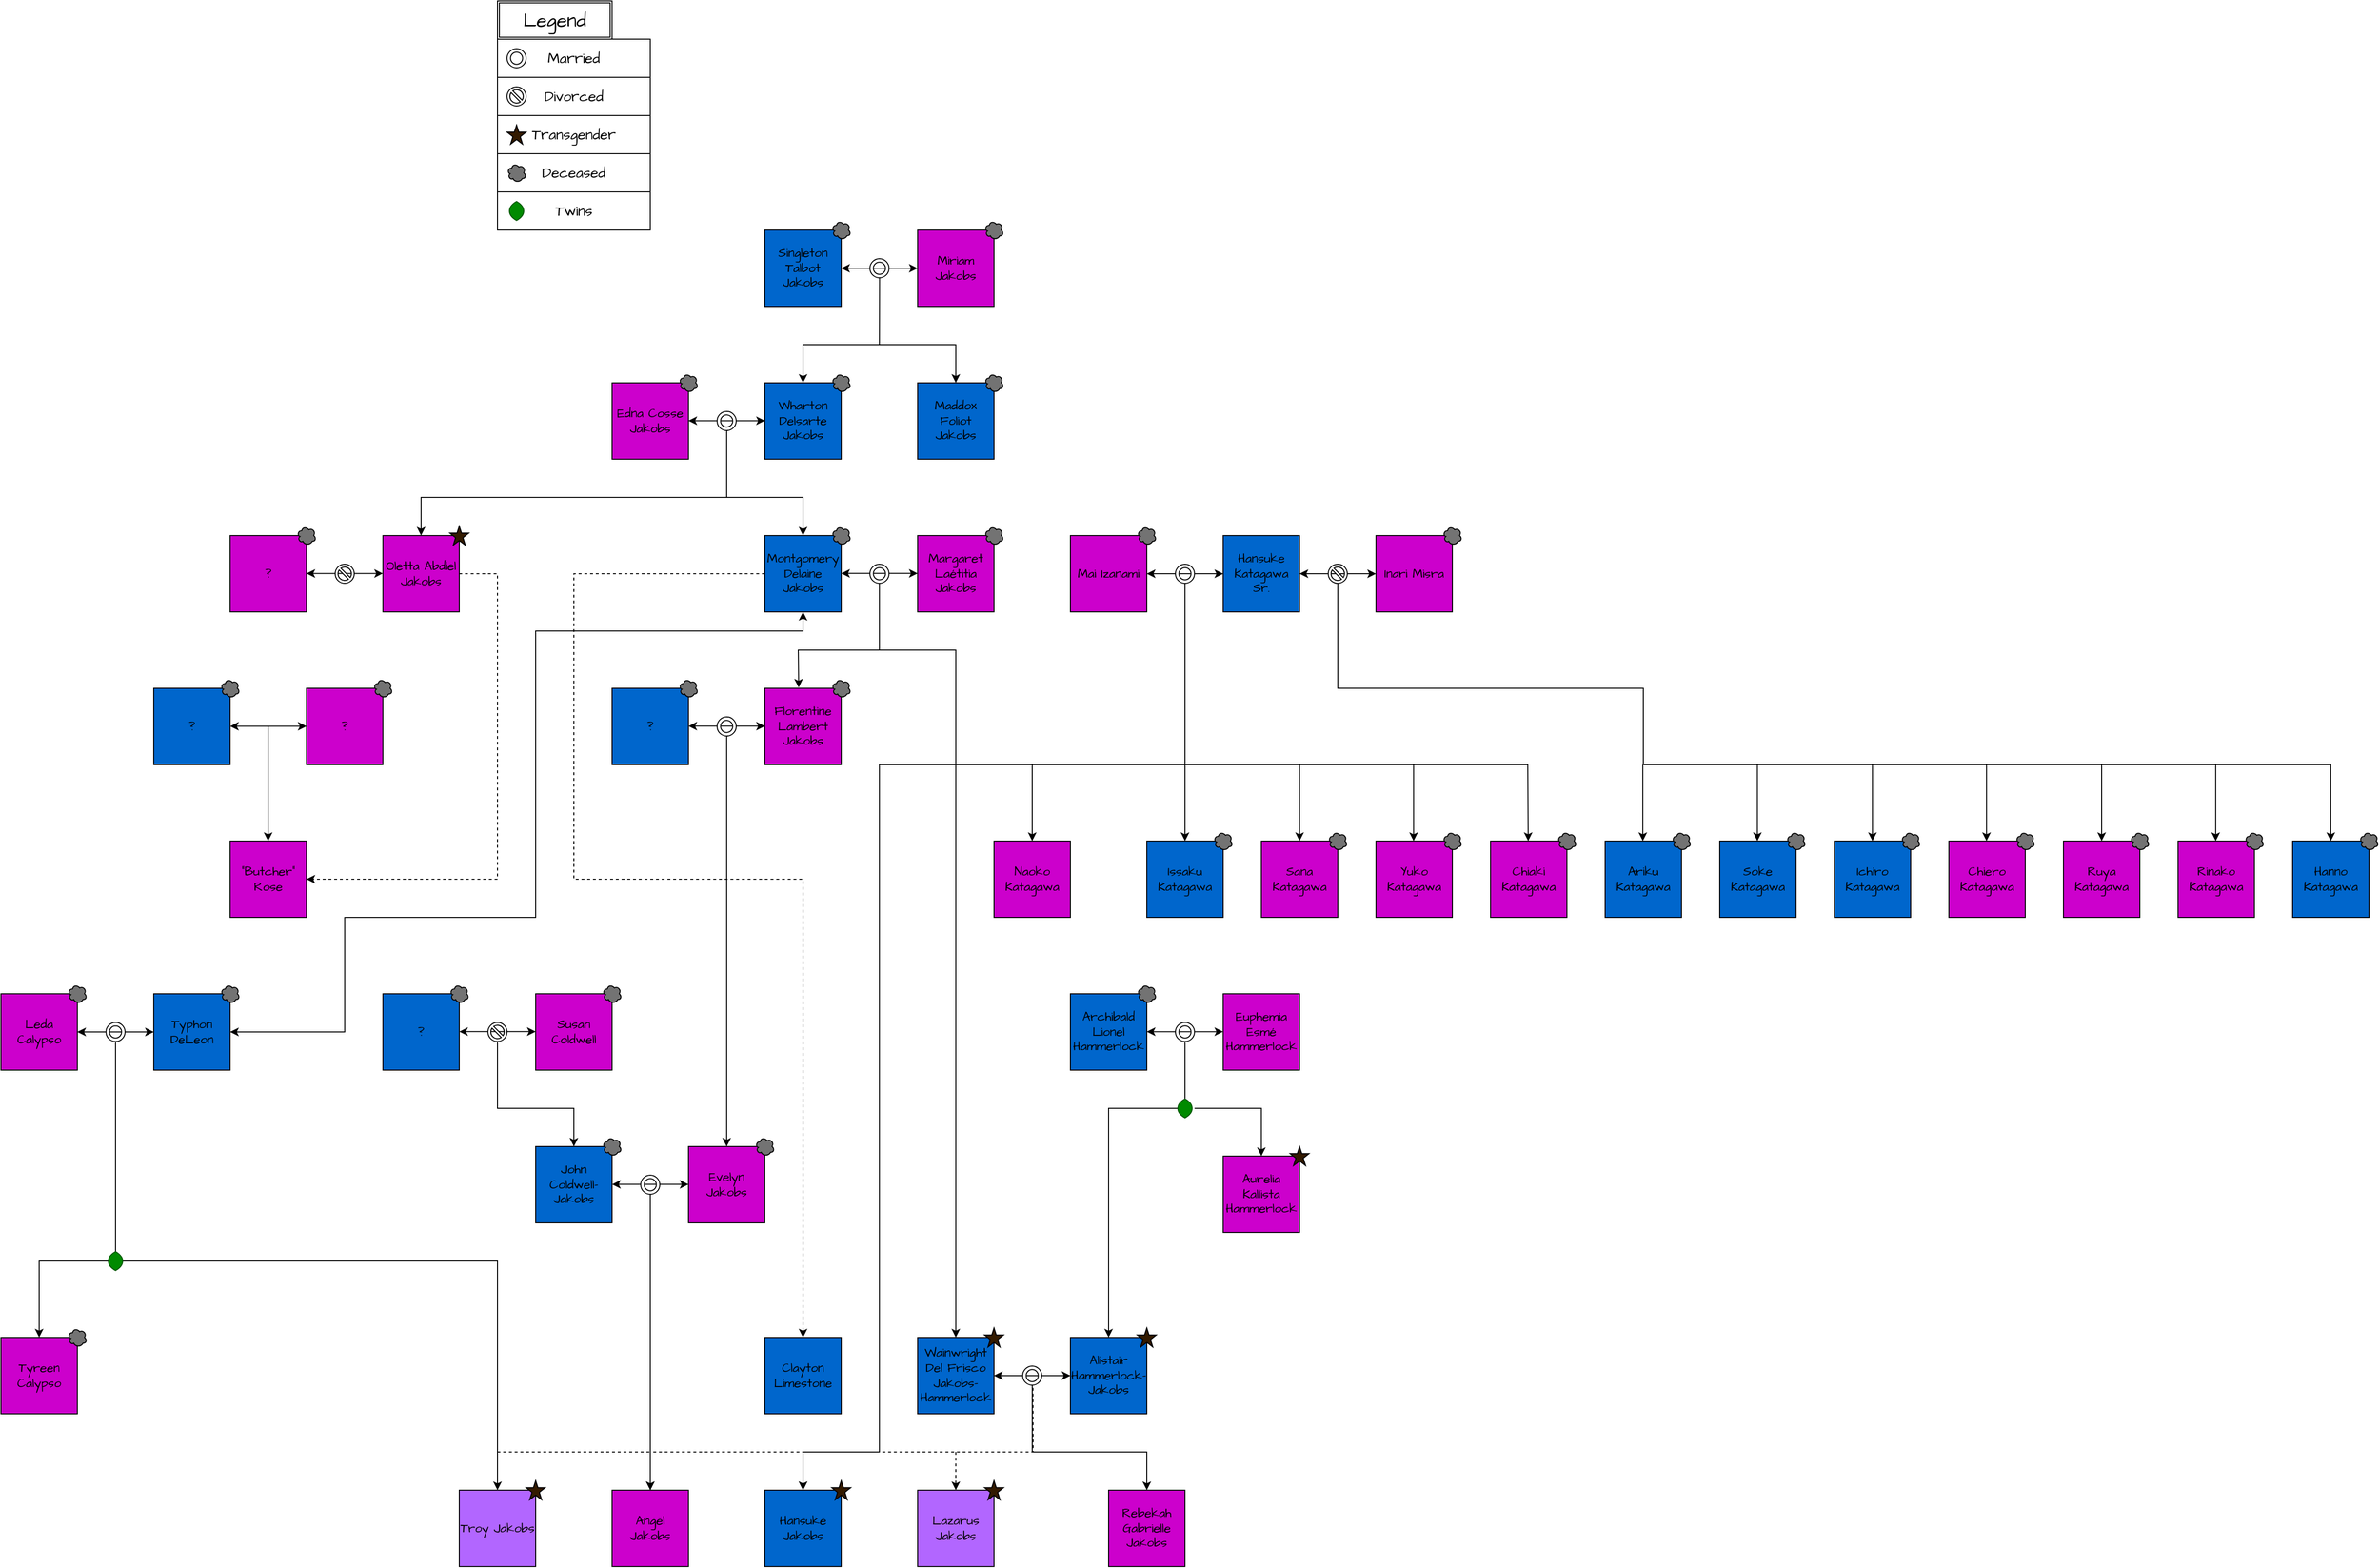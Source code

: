 <mxfile version="22.0.8" type="github">
  <diagram name="Strona-1" id="CQu3V4kOaJphoyatPFUh">
    <mxGraphModel dx="4385" dy="2450" grid="1" gridSize="10" guides="1" tooltips="1" connect="1" arrows="1" fold="1" page="0" pageScale="1" pageWidth="827" pageHeight="1169" math="0" shadow="0">
      <root>
        <mxCell id="0" />
        <mxCell id="1" parent="0" />
        <mxCell id="AnOWPNB4USXSTEZPURbS-11" style="edgeStyle=orthogonalEdgeStyle;rounded=0;hachureGap=4;orthogonalLoop=1;jettySize=auto;html=1;exitX=1;exitY=0.5;exitDx=0;exitDy=0;entryX=0;entryY=0.5;entryDx=0;entryDy=0;fontFamily=Architects Daughter;fontSource=https%3A%2F%2Ffonts.googleapis.com%2Fcss%3Ffamily%3DArchitects%2BDaughter;fontSize=16;startArrow=classic;" edge="1" parent="1" source="AnOWPNB4USXSTEZPURbS-2" target="AnOWPNB4USXSTEZPURbS-3">
          <mxGeometry relative="1" as="geometry" />
        </mxCell>
        <mxCell id="AnOWPNB4USXSTEZPURbS-2" value="&lt;div style=&quot;font-size: 13px;&quot;&gt;Singleton Talbot Jakobs&lt;br style=&quot;font-size: 13px;&quot;&gt;&lt;/div&gt;" style="rounded=0;whiteSpace=wrap;html=1;hachureGap=4;fontFamily=Architects Daughter;fontSize=13;fontSource=https%3A%2F%2Ffonts.googleapis.com%2Fcss%3Ffamily%3DArchitects%2BDaughter;labelBackgroundColor=none;labelBorderColor=none;fillColor=#0066CC;" vertex="1" parent="1">
          <mxGeometry x="360" y="-120" width="80" height="80" as="geometry" />
        </mxCell>
        <mxCell id="AnOWPNB4USXSTEZPURbS-3" value="Miriam Jakobs" style="rounded=0;whiteSpace=wrap;html=1;hachureGap=4;fontFamily=Architects Daughter;fontSize=13;fontSource=https%3A%2F%2Ffonts.googleapis.com%2Fcss%3Ffamily%3DArchitects%2BDaughter;labelBackgroundColor=none;labelBorderColor=none;fillColor=#CC00CC;" vertex="1" parent="1">
          <mxGeometry x="520" y="-120" width="80" height="80" as="geometry" />
        </mxCell>
        <mxCell id="AnOWPNB4USXSTEZPURbS-4" value="Wharton Delsarte Jakobs" style="rounded=0;whiteSpace=wrap;html=1;hachureGap=4;fontFamily=Architects Daughter;fontSize=13;fontSource=https%3A%2F%2Ffonts.googleapis.com%2Fcss%3Ffamily%3DArchitects%2BDaughter;labelBackgroundColor=none;labelBorderColor=none;fillColor=#0066CC;" vertex="1" parent="1">
          <mxGeometry x="360" y="40" width="80" height="80" as="geometry" />
        </mxCell>
        <mxCell id="AnOWPNB4USXSTEZPURbS-13" value="" style="endArrow=classic;html=1;rounded=0;hachureGap=4;fontFamily=Architects Daughter;fontSource=https%3A%2F%2Ffonts.googleapis.com%2Fcss%3Ffamily%3DArchitects%2BDaughter;fontSize=16;entryX=0.5;entryY=0;entryDx=0;entryDy=0;exitX=0.508;exitY=1.009;exitDx=0;exitDy=0;exitPerimeter=0;" edge="1" parent="1" source="AnOWPNB4USXSTEZPURbS-22" target="AnOWPNB4USXSTEZPURbS-4">
          <mxGeometry width="50" height="50" relative="1" as="geometry">
            <mxPoint x="480" y="-80" as="sourcePoint" />
            <mxPoint x="500" y="-30" as="targetPoint" />
            <Array as="points">
              <mxPoint x="480" />
              <mxPoint x="400" />
            </Array>
          </mxGeometry>
        </mxCell>
        <mxCell id="AnOWPNB4USXSTEZPURbS-14" value="Maddox Foliot Jakobs" style="rounded=0;whiteSpace=wrap;html=1;hachureGap=4;fontFamily=Architects Daughter;fontSize=13;fontSource=https%3A%2F%2Ffonts.googleapis.com%2Fcss%3Ffamily%3DArchitects%2BDaughter;labelBackgroundColor=none;labelBorderColor=none;fillColor=#0066CC;" vertex="1" parent="1">
          <mxGeometry x="520" y="40" width="80" height="80" as="geometry" />
        </mxCell>
        <mxCell id="AnOWPNB4USXSTEZPURbS-15" value="" style="endArrow=classic;html=1;rounded=0;hachureGap=4;fontFamily=Architects Daughter;fontSource=https%3A%2F%2Ffonts.googleapis.com%2Fcss%3Ffamily%3DArchitects%2BDaughter;fontSize=16;entryX=0.5;entryY=0;entryDx=0;entryDy=0;" edge="1" parent="1" target="AnOWPNB4USXSTEZPURbS-14">
          <mxGeometry width="50" height="50" relative="1" as="geometry">
            <mxPoint x="480" as="sourcePoint" />
            <mxPoint x="560" y="-20" as="targetPoint" />
            <Array as="points">
              <mxPoint x="560" />
            </Array>
          </mxGeometry>
        </mxCell>
        <mxCell id="AnOWPNB4USXSTEZPURbS-22" value="" style="verticalLabelPosition=bottom;verticalAlign=top;html=1;shape=mxgraph.basic.donut;dx=3.67;hachureGap=4;fontFamily=Architects Daughter;fontSource=https%3A%2F%2Ffonts.googleapis.com%2Fcss%3Ffamily%3DArchitects%2BDaughter;fontSize=20;connectable=1;allowArrows=0;editable=1;movable=1;resizable=0;rotatable=1;deletable=1;locked=0;recursiveResize=0;" vertex="1" parent="1">
          <mxGeometry x="470" y="-90" width="20" height="20" as="geometry" />
        </mxCell>
        <mxCell id="AnOWPNB4USXSTEZPURbS-24" value="&lt;div style=&quot;font-size: 13px;&quot;&gt;Margaret&lt;/div&gt;&lt;div style=&quot;font-size: 13px;&quot;&gt;Laétitia Jakobs&lt;br style=&quot;font-size: 13px;&quot;&gt;&lt;/div&gt;" style="rounded=0;whiteSpace=wrap;html=1;hachureGap=4;fontFamily=Architects Daughter;fontSize=13;fontSource=https%3A%2F%2Ffonts.googleapis.com%2Fcss%3Ffamily%3DArchitects%2BDaughter;labelBackgroundColor=none;labelBorderColor=none;fillColor=#CC00CC;" vertex="1" parent="1">
          <mxGeometry x="520" y="200" width="80" height="80" as="geometry" />
        </mxCell>
        <mxCell id="AnOWPNB4USXSTEZPURbS-25" style="edgeStyle=orthogonalEdgeStyle;rounded=0;hachureGap=4;orthogonalLoop=1;jettySize=auto;html=1;exitX=1;exitY=0.5;exitDx=0;exitDy=0;entryX=0;entryY=0.5;entryDx=0;entryDy=0;fontFamily=Architects Daughter;fontSource=https%3A%2F%2Ffonts.googleapis.com%2Fcss%3Ffamily%3DArchitects%2BDaughter;fontSize=16;startArrow=classic;" edge="1" parent="1">
          <mxGeometry relative="1" as="geometry">
            <mxPoint x="280" y="79.71" as="sourcePoint" />
            <mxPoint x="360" y="79.71" as="targetPoint" />
          </mxGeometry>
        </mxCell>
        <mxCell id="AnOWPNB4USXSTEZPURbS-30" value="" style="endArrow=classic;html=1;rounded=0;hachureGap=4;fontFamily=Architects Daughter;fontSource=https%3A%2F%2Ffonts.googleapis.com%2Fcss%3Ffamily%3DArchitects%2BDaughter;fontSize=16;entryX=0.5;entryY=0;entryDx=0;entryDy=0;" edge="1" parent="1" source="AnOWPNB4USXSTEZPURbS-28" target="AnOWPNB4USXSTEZPURbS-31">
          <mxGeometry width="50" height="50" relative="1" as="geometry">
            <mxPoint x="320" y="80" as="sourcePoint" />
            <mxPoint x="320" y="170" as="targetPoint" />
            <Array as="points">
              <mxPoint x="320" y="160" />
              <mxPoint x="400" y="160" />
            </Array>
          </mxGeometry>
        </mxCell>
        <mxCell id="AnOWPNB4USXSTEZPURbS-31" value="Montgomery Delaine Jakobs" style="rounded=0;whiteSpace=wrap;html=1;hachureGap=4;fontFamily=Architects Daughter;fontSize=13;fontSource=https%3A%2F%2Ffonts.googleapis.com%2Fcss%3Ffamily%3DArchitects%2BDaughter;labelBackgroundColor=none;labelBorderColor=none;fillColor=#0066CC;" vertex="1" parent="1">
          <mxGeometry x="360" y="200" width="80" height="80" as="geometry" />
        </mxCell>
        <mxCell id="AnOWPNB4USXSTEZPURbS-32" value="Oletta Abdiel Jakobs" style="rounded=0;whiteSpace=wrap;html=1;hachureGap=4;fontFamily=Architects Daughter;fontSize=13;fontSource=https%3A%2F%2Ffonts.googleapis.com%2Fcss%3Ffamily%3DArchitects%2BDaughter;labelBackgroundColor=none;labelBorderColor=none;fillColor=#CC00CC;" vertex="1" parent="1">
          <mxGeometry x="-40" y="200" width="80" height="80" as="geometry" />
        </mxCell>
        <mxCell id="AnOWPNB4USXSTEZPURbS-33" value="" style="endArrow=classic;html=1;rounded=0;hachureGap=4;fontFamily=Architects Daughter;fontSource=https%3A%2F%2Ffonts.googleapis.com%2Fcss%3Ffamily%3DArchitects%2BDaughter;fontSize=16;entryX=0.5;entryY=0;entryDx=0;entryDy=0;" edge="1" parent="1" target="AnOWPNB4USXSTEZPURbS-32">
          <mxGeometry width="50" height="50" relative="1" as="geometry">
            <mxPoint x="320" y="160" as="sourcePoint" />
            <mxPoint x="270" y="140" as="targetPoint" />
            <Array as="points">
              <mxPoint y="160" />
            </Array>
          </mxGeometry>
        </mxCell>
        <mxCell id="AnOWPNB4USXSTEZPURbS-28" value="" style="verticalLabelPosition=bottom;verticalAlign=top;html=1;shape=mxgraph.basic.donut;dx=3.67;hachureGap=4;fontFamily=Architects Daughter;fontSource=https%3A%2F%2Ffonts.googleapis.com%2Fcss%3Ffamily%3DArchitects%2BDaughter;fontSize=20;connectable=1;allowArrows=0;editable=1;movable=1;resizable=0;rotatable=1;deletable=1;locked=0;recursiveResize=0;" vertex="1" parent="1">
          <mxGeometry x="310" y="70" width="20" height="20" as="geometry" />
        </mxCell>
        <mxCell id="AnOWPNB4USXSTEZPURbS-35" value="?" style="rounded=0;whiteSpace=wrap;html=1;hachureGap=4;fontFamily=Architects Daughter;fontSize=13;fontSource=https%3A%2F%2Ffonts.googleapis.com%2Fcss%3Ffamily%3DArchitects%2BDaughter;labelBackgroundColor=none;labelBorderColor=none;fillColor=#CC00CC;" vertex="1" parent="1">
          <mxGeometry x="-200" y="200" width="80" height="80" as="geometry" />
        </mxCell>
        <mxCell id="AnOWPNB4USXSTEZPURbS-36" style="edgeStyle=orthogonalEdgeStyle;rounded=0;hachureGap=4;orthogonalLoop=1;jettySize=auto;html=1;exitX=1;exitY=0.5;exitDx=0;exitDy=0;entryX=0;entryY=0.5;entryDx=0;entryDy=0;fontFamily=Architects Daughter;fontSource=https%3A%2F%2Ffonts.googleapis.com%2Fcss%3Ffamily%3DArchitects%2BDaughter;fontSize=16;startArrow=classic;" edge="1" parent="1">
          <mxGeometry relative="1" as="geometry">
            <mxPoint x="-120" y="239.71" as="sourcePoint" />
            <mxPoint x="-40" y="239.71" as="targetPoint" />
          </mxGeometry>
        </mxCell>
        <mxCell id="AnOWPNB4USXSTEZPURbS-37" value="?" style="rounded=0;whiteSpace=wrap;html=1;hachureGap=4;fontFamily=Architects Daughter;fontSize=13;fontSource=https%3A%2F%2Ffonts.googleapis.com%2Fcss%3Ffamily%3DArchitects%2BDaughter;labelBackgroundColor=none;labelBorderColor=none;fillColor=#CC00CC;" vertex="1" parent="1">
          <mxGeometry x="-120" y="360" width="80" height="80" as="geometry" />
        </mxCell>
        <mxCell id="AnOWPNB4USXSTEZPURbS-45" value="?" style="rounded=0;whiteSpace=wrap;html=1;hachureGap=4;fontFamily=Architects Daughter;fontSize=13;fontSource=https%3A%2F%2Ffonts.googleapis.com%2Fcss%3Ffamily%3DArchitects%2BDaughter;labelBackgroundColor=none;labelBorderColor=none;fillColor=#0066CC;" vertex="1" parent="1">
          <mxGeometry x="-280" y="360" width="80" height="80" as="geometry" />
        </mxCell>
        <mxCell id="AnOWPNB4USXSTEZPURbS-46" style="edgeStyle=orthogonalEdgeStyle;rounded=0;hachureGap=4;orthogonalLoop=1;jettySize=auto;html=1;exitX=1;exitY=0.5;exitDx=0;exitDy=0;entryX=0;entryY=0.5;entryDx=0;entryDy=0;fontFamily=Architects Daughter;fontSource=https%3A%2F%2Ffonts.googleapis.com%2Fcss%3Ffamily%3DArchitects%2BDaughter;fontSize=16;startArrow=classic;" edge="1" parent="1">
          <mxGeometry relative="1" as="geometry">
            <mxPoint x="-200" y="399.8" as="sourcePoint" />
            <mxPoint x="-120" y="399.8" as="targetPoint" />
          </mxGeometry>
        </mxCell>
        <mxCell id="AnOWPNB4USXSTEZPURbS-47" value="" style="endArrow=classic;html=1;rounded=0;hachureGap=4;fontFamily=Architects Daughter;fontSource=https%3A%2F%2Ffonts.googleapis.com%2Fcss%3Ffamily%3DArchitects%2BDaughter;fontSize=16;entryX=0.5;entryY=0;entryDx=0;entryDy=0;" edge="1" parent="1">
          <mxGeometry width="50" height="50" relative="1" as="geometry">
            <mxPoint x="-160.2" y="400" as="sourcePoint" />
            <mxPoint x="-160.2" y="520" as="targetPoint" />
          </mxGeometry>
        </mxCell>
        <mxCell id="AnOWPNB4USXSTEZPURbS-48" value="&quot;Butcher&quot; Rose" style="rounded=0;whiteSpace=wrap;html=1;hachureGap=4;fontFamily=Architects Daughter;fontSize=13;fontSource=https%3A%2F%2Ffonts.googleapis.com%2Fcss%3Ffamily%3DArchitects%2BDaughter;labelBackgroundColor=none;labelBorderColor=none;fillColor=#CC00CC;" vertex="1" parent="1">
          <mxGeometry x="-200" y="520" width="80" height="80" as="geometry" />
        </mxCell>
        <mxCell id="AnOWPNB4USXSTEZPURbS-50" value="Married" style="html=1;whiteSpace=wrap;container=1;recursiveResize=0;collapsible=0;hachureGap=4;fontFamily=Architects Daughter;fontSource=https%3A%2F%2Ffonts.googleapis.com%2Fcss%3Ffamily%3DArchitects%2BDaughter;fontSize=15;" vertex="1" parent="1">
          <mxGeometry x="80" y="-320" width="160" height="40" as="geometry" />
        </mxCell>
        <mxCell id="AnOWPNB4USXSTEZPURbS-52" value="" style="verticalLabelPosition=bottom;verticalAlign=top;html=1;shape=mxgraph.basic.donut;dx=3.67;hachureGap=4;fontFamily=Architects Daughter;fontSource=https%3A%2F%2Ffonts.googleapis.com%2Fcss%3Ffamily%3DArchitects%2BDaughter;fontSize=20;connectable=1;allowArrows=0;editable=1;movable=1;resizable=0;rotatable=1;deletable=1;locked=0;recursiveResize=0;" vertex="1" parent="AnOWPNB4USXSTEZPURbS-50">
          <mxGeometry x="10" y="10" width="20" height="20" as="geometry" />
        </mxCell>
        <mxCell id="AnOWPNB4USXSTEZPURbS-53" value="Legend" style="shape=ext;double=1;rounded=0;whiteSpace=wrap;html=1;hachureGap=4;fontFamily=Architects Daughter;fontSource=https%3A%2F%2Ffonts.googleapis.com%2Fcss%3Ffamily%3DArchitects%2BDaughter;fontSize=20;" vertex="1" parent="1">
          <mxGeometry x="80" y="-360" width="120" height="40" as="geometry" />
        </mxCell>
        <mxCell id="AnOWPNB4USXSTEZPURbS-54" value="Divorced" style="html=1;whiteSpace=wrap;container=1;recursiveResize=0;collapsible=0;hachureGap=4;fontFamily=Architects Daughter;fontSource=https%3A%2F%2Ffonts.googleapis.com%2Fcss%3Ffamily%3DArchitects%2BDaughter;fontSize=15;" vertex="1" parent="1">
          <mxGeometry x="80" y="-280" width="160" height="40" as="geometry" />
        </mxCell>
        <mxCell id="AnOWPNB4USXSTEZPURbS-56" value="" style="verticalLabelPosition=bottom;verticalAlign=top;html=1;shape=mxgraph.basic.no_symbol;hachureGap=4;fontFamily=Architects Daughter;fontSource=https%3A%2F%2Ffonts.googleapis.com%2Fcss%3Ffamily%3DArchitects%2BDaughter;fontSize=20;" vertex="1" parent="AnOWPNB4USXSTEZPURbS-54">
          <mxGeometry x="10" y="10" width="20" height="20" as="geometry" />
        </mxCell>
        <mxCell id="AnOWPNB4USXSTEZPURbS-57" value="Transgender" style="html=1;whiteSpace=wrap;container=1;recursiveResize=0;collapsible=0;hachureGap=4;fontFamily=Architects Daughter;fontSource=https%3A%2F%2Ffonts.googleapis.com%2Fcss%3Ffamily%3DArchitects%2BDaughter;fontSize=15;" vertex="1" parent="1">
          <mxGeometry x="80" y="-240" width="160" height="40" as="geometry" />
        </mxCell>
        <mxCell id="AnOWPNB4USXSTEZPURbS-63" value="" style="verticalLabelPosition=bottom;verticalAlign=top;html=1;shape=mxgraph.basic.star;hachureGap=4;fontFamily=Architects Daughter;fontSource=https%3A%2F%2Ffonts.googleapis.com%2Fcss%3Ffamily%3DArchitects%2BDaughter;fontSize=20;fillStyle=solid;fillColor=#331A00;" vertex="1" parent="AnOWPNB4USXSTEZPURbS-57">
          <mxGeometry x="10" y="10" width="20" height="20" as="geometry" />
        </mxCell>
        <mxCell id="AnOWPNB4USXSTEZPURbS-66" value="" style="verticalLabelPosition=bottom;verticalAlign=top;html=1;shape=mxgraph.basic.star;hachureGap=4;fontFamily=Architects Daughter;fontSource=https%3A%2F%2Ffonts.googleapis.com%2Fcss%3Ffamily%3DArchitects%2BDaughter;fontSize=20;fillStyle=solid;fillColor=#331A00;" vertex="1" parent="1">
          <mxGeometry x="30" y="190" width="20" height="20" as="geometry" />
        </mxCell>
        <mxCell id="AnOWPNB4USXSTEZPURbS-67" value="" style="verticalLabelPosition=bottom;verticalAlign=top;html=1;shape=mxgraph.basic.no_symbol;hachureGap=4;fontFamily=Architects Daughter;fontSource=https%3A%2F%2Ffonts.googleapis.com%2Fcss%3Ffamily%3DArchitects%2BDaughter;fontSize=20;" vertex="1" parent="1">
          <mxGeometry x="-90" y="230" width="20" height="20" as="geometry" />
        </mxCell>
        <mxCell id="AnOWPNB4USXSTEZPURbS-71" style="edgeStyle=orthogonalEdgeStyle;rounded=0;hachureGap=4;orthogonalLoop=1;jettySize=auto;html=1;exitX=1;exitY=0.5;exitDx=0;exitDy=0;entryX=0;entryY=0.5;entryDx=0;entryDy=0;fontFamily=Architects Daughter;fontSource=https%3A%2F%2Ffonts.googleapis.com%2Fcss%3Ffamily%3DArchitects%2BDaughter;fontSize=16;startArrow=classic;" edge="1" parent="1">
          <mxGeometry relative="1" as="geometry">
            <mxPoint x="440" y="239.66" as="sourcePoint" />
            <mxPoint x="520" y="239.66" as="targetPoint" />
          </mxGeometry>
        </mxCell>
        <mxCell id="AnOWPNB4USXSTEZPURbS-72" value="Edna Cosse Jakobs" style="rounded=0;whiteSpace=wrap;html=1;hachureGap=4;fontFamily=Architects Daughter;fontSize=13;fontSource=https%3A%2F%2Ffonts.googleapis.com%2Fcss%3Ffamily%3DArchitects%2BDaughter;labelBackgroundColor=none;labelBorderColor=none;fillColor=#CC00CC;" vertex="1" parent="1">
          <mxGeometry x="200" y="40" width="80" height="80" as="geometry" />
        </mxCell>
        <mxCell id="AnOWPNB4USXSTEZPURbS-74" value="Florentine Lambert Jakobs" style="rounded=0;whiteSpace=wrap;html=1;hachureGap=4;fontFamily=Architects Daughter;fontSize=13;fontSource=https%3A%2F%2Ffonts.googleapis.com%2Fcss%3Ffamily%3DArchitects%2BDaughter;labelBackgroundColor=none;labelBorderColor=none;fillColor=#CC00CC;" vertex="1" parent="1">
          <mxGeometry x="360" y="360" width="80" height="80" as="geometry" />
        </mxCell>
        <mxCell id="AnOWPNB4USXSTEZPURbS-75" value="Typhon DeLeon" style="rounded=0;whiteSpace=wrap;html=1;hachureGap=4;fontFamily=Architects Daughter;fontSize=13;fontSource=https%3A%2F%2Ffonts.googleapis.com%2Fcss%3Ffamily%3DArchitects%2BDaughter;labelBackgroundColor=none;labelBorderColor=none;fillColor=#0066CC;" vertex="1" parent="1">
          <mxGeometry x="-280" y="680" width="80" height="80" as="geometry" />
        </mxCell>
        <mxCell id="AnOWPNB4USXSTEZPURbS-77" value="Evelyn Jakobs" style="rounded=0;whiteSpace=wrap;html=1;hachureGap=4;fontFamily=Architects Daughter;fontSize=13;fontSource=https%3A%2F%2Ffonts.googleapis.com%2Fcss%3Ffamily%3DArchitects%2BDaughter;labelBackgroundColor=none;labelBorderColor=none;fillColor=#CC00CC;" vertex="1" parent="1">
          <mxGeometry x="280" y="840" width="80" height="80" as="geometry" />
        </mxCell>
        <mxCell id="AnOWPNB4USXSTEZPURbS-78" style="edgeStyle=orthogonalEdgeStyle;rounded=0;hachureGap=4;orthogonalLoop=1;jettySize=auto;html=1;exitX=1;exitY=0.5;exitDx=0;exitDy=0;entryX=0;entryY=0.5;entryDx=0;entryDy=0;fontFamily=Architects Daughter;fontSource=https%3A%2F%2Ffonts.googleapis.com%2Fcss%3Ffamily%3DArchitects%2BDaughter;fontSize=16;startArrow=classic;" edge="1" parent="1">
          <mxGeometry relative="1" as="geometry">
            <mxPoint x="280" y="399.66" as="sourcePoint" />
            <mxPoint x="360" y="399.66" as="targetPoint" />
          </mxGeometry>
        </mxCell>
        <mxCell id="AnOWPNB4USXSTEZPURbS-79" value="" style="endArrow=classic;html=1;rounded=0;hachureGap=4;fontFamily=Architects Daughter;fontSource=https%3A%2F%2Ffonts.googleapis.com%2Fcss%3Ffamily%3DArchitects%2BDaughter;fontSize=16;entryX=0.5;entryY=0;entryDx=0;entryDy=0;" edge="1" parent="1" source="AnOWPNB4USXSTEZPURbS-81" target="AnOWPNB4USXSTEZPURbS-77">
          <mxGeometry width="50" height="50" relative="1" as="geometry">
            <mxPoint x="320" y="400" as="sourcePoint" />
            <mxPoint x="310" y="460" as="targetPoint" />
          </mxGeometry>
        </mxCell>
        <mxCell id="AnOWPNB4USXSTEZPURbS-80" value="?" style="rounded=0;whiteSpace=wrap;html=1;hachureGap=4;fontFamily=Architects Daughter;fontSize=13;fontSource=https%3A%2F%2Ffonts.googleapis.com%2Fcss%3Ffamily%3DArchitects%2BDaughter;labelBackgroundColor=none;labelBorderColor=none;fillColor=#0066CC;" vertex="1" parent="1">
          <mxGeometry x="-40" y="680" width="80" height="80" as="geometry" />
        </mxCell>
        <mxCell id="AnOWPNB4USXSTEZPURbS-81" value="" style="verticalLabelPosition=bottom;verticalAlign=top;html=1;shape=mxgraph.basic.donut;dx=3.67;hachureGap=4;fontFamily=Architects Daughter;fontSource=https%3A%2F%2Ffonts.googleapis.com%2Fcss%3Ffamily%3DArchitects%2BDaughter;fontSize=20;connectable=1;allowArrows=0;editable=1;movable=1;resizable=0;rotatable=1;deletable=1;locked=0;recursiveResize=0;" vertex="1" parent="1">
          <mxGeometry x="310" y="390" width="20" height="20" as="geometry" />
        </mxCell>
        <mxCell id="AnOWPNB4USXSTEZPURbS-84" value="John Coldwell-Jakobs" style="rounded=0;whiteSpace=wrap;html=1;hachureGap=4;fontFamily=Architects Daughter;fontSize=13;fontSource=https%3A%2F%2Ffonts.googleapis.com%2Fcss%3Ffamily%3DArchitects%2BDaughter;labelBackgroundColor=none;labelBorderColor=none;fillColor=#0066CC;" vertex="1" parent="1">
          <mxGeometry x="120" y="840" width="80" height="80" as="geometry" />
        </mxCell>
        <mxCell id="AnOWPNB4USXSTEZPURbS-85" value="Susan Coldwell" style="rounded=0;whiteSpace=wrap;html=1;hachureGap=4;fontFamily=Architects Daughter;fontSize=13;fontSource=https%3A%2F%2Ffonts.googleapis.com%2Fcss%3Ffamily%3DArchitects%2BDaughter;labelBackgroundColor=none;labelBorderColor=none;fillColor=#CC00CC;" vertex="1" parent="1">
          <mxGeometry x="120" y="680" width="80" height="80" as="geometry" />
        </mxCell>
        <mxCell id="AnOWPNB4USXSTEZPURbS-86" style="edgeStyle=orthogonalEdgeStyle;rounded=0;hachureGap=4;orthogonalLoop=1;jettySize=auto;html=1;exitX=1;exitY=0.5;exitDx=0;exitDy=0;entryX=0;entryY=0.5;entryDx=0;entryDy=0;fontFamily=Architects Daughter;fontSource=https%3A%2F%2Ffonts.googleapis.com%2Fcss%3Ffamily%3DArchitects%2BDaughter;fontSize=16;startArrow=classic;" edge="1" parent="1">
          <mxGeometry relative="1" as="geometry">
            <mxPoint x="40" y="719.66" as="sourcePoint" />
            <mxPoint x="120" y="719.66" as="targetPoint" />
          </mxGeometry>
        </mxCell>
        <mxCell id="AnOWPNB4USXSTEZPURbS-87" value="" style="endArrow=classic;html=1;rounded=0;hachureGap=4;fontFamily=Architects Daughter;fontSource=https%3A%2F%2Ffonts.googleapis.com%2Fcss%3Ffamily%3DArchitects%2BDaughter;fontSize=16;entryX=0.5;entryY=0;entryDx=0;entryDy=0;" edge="1" parent="1" source="AnOWPNB4USXSTEZPURbS-88" target="AnOWPNB4USXSTEZPURbS-84">
          <mxGeometry width="50" height="50" relative="1" as="geometry">
            <mxPoint x="80" y="720" as="sourcePoint" />
            <mxPoint x="60" y="790" as="targetPoint" />
            <Array as="points">
              <mxPoint x="80" y="800" />
              <mxPoint x="160" y="800" />
            </Array>
          </mxGeometry>
        </mxCell>
        <mxCell id="AnOWPNB4USXSTEZPURbS-88" value="" style="verticalLabelPosition=bottom;verticalAlign=top;html=1;shape=mxgraph.basic.no_symbol;hachureGap=4;fontFamily=Architects Daughter;fontSource=https%3A%2F%2Ffonts.googleapis.com%2Fcss%3Ffamily%3DArchitects%2BDaughter;fontSize=20;" vertex="1" parent="1">
          <mxGeometry x="70" y="710" width="20" height="20" as="geometry" />
        </mxCell>
        <mxCell id="AnOWPNB4USXSTEZPURbS-90" style="edgeStyle=orthogonalEdgeStyle;rounded=0;hachureGap=4;orthogonalLoop=1;jettySize=auto;html=1;exitX=1;exitY=0.5;exitDx=0;exitDy=0;entryX=0;entryY=0.5;entryDx=0;entryDy=0;fontFamily=Architects Daughter;fontSource=https%3A%2F%2Ffonts.googleapis.com%2Fcss%3Ffamily%3DArchitects%2BDaughter;fontSize=16;startArrow=classic;" edge="1" parent="1">
          <mxGeometry relative="1" as="geometry">
            <mxPoint x="200" y="879.66" as="sourcePoint" />
            <mxPoint x="280" y="879.66" as="targetPoint" />
          </mxGeometry>
        </mxCell>
        <mxCell id="AnOWPNB4USXSTEZPURbS-91" value="Angel Jakobs" style="rounded=0;whiteSpace=wrap;html=1;hachureGap=4;fontFamily=Architects Daughter;fontSize=13;fontSource=https%3A%2F%2Ffonts.googleapis.com%2Fcss%3Ffamily%3DArchitects%2BDaughter;labelBackgroundColor=none;labelBorderColor=none;fillColor=#CC00CC;" vertex="1" parent="1">
          <mxGeometry x="200" y="1200" width="80" height="80" as="geometry" />
        </mxCell>
        <mxCell id="AnOWPNB4USXSTEZPURbS-92" value="" style="endArrow=classic;html=1;rounded=0;hachureGap=4;fontFamily=Architects Daughter;fontSource=https%3A%2F%2Ffonts.googleapis.com%2Fcss%3Ffamily%3DArchitects%2BDaughter;fontSize=16;entryX=0.5;entryY=0;entryDx=0;entryDy=0;" edge="1" parent="1" source="AnOWPNB4USXSTEZPURbS-93" target="AnOWPNB4USXSTEZPURbS-91">
          <mxGeometry width="50" height="50" relative="1" as="geometry">
            <mxPoint x="240" y="880" as="sourcePoint" />
            <mxPoint x="300" y="1000" as="targetPoint" />
            <Array as="points">
              <mxPoint x="240" y="1160" />
            </Array>
          </mxGeometry>
        </mxCell>
        <mxCell id="AnOWPNB4USXSTEZPURbS-93" value="" style="verticalLabelPosition=bottom;verticalAlign=top;html=1;shape=mxgraph.basic.donut;dx=3.67;hachureGap=4;fontFamily=Architects Daughter;fontSource=https%3A%2F%2Ffonts.googleapis.com%2Fcss%3Ffamily%3DArchitects%2BDaughter;fontSize=20;connectable=1;allowArrows=0;editable=1;movable=1;resizable=0;rotatable=1;deletable=1;locked=0;recursiveResize=0;" vertex="1" parent="1">
          <mxGeometry x="230" y="870" width="20" height="20" as="geometry" />
        </mxCell>
        <mxCell id="AnOWPNB4USXSTEZPURbS-95" value="" style="endArrow=classic;html=1;rounded=0;hachureGap=4;fontFamily=Architects Daughter;fontSource=https%3A%2F%2Ffonts.googleapis.com%2Fcss%3Ffamily%3DArchitects%2BDaughter;fontSize=16;entryX=0.443;entryY=-0.01;entryDx=0;entryDy=0;entryPerimeter=0;" edge="1" parent="1" source="AnOWPNB4USXSTEZPURbS-123" target="AnOWPNB4USXSTEZPURbS-74">
          <mxGeometry width="50" height="50" relative="1" as="geometry">
            <mxPoint x="480" y="240" as="sourcePoint" />
            <mxPoint x="440" y="300" as="targetPoint" />
            <Array as="points">
              <mxPoint x="480" y="320" />
              <mxPoint x="395" y="320" />
            </Array>
          </mxGeometry>
        </mxCell>
        <mxCell id="AnOWPNB4USXSTEZPURbS-96" value="Deceased" style="html=1;whiteSpace=wrap;container=1;recursiveResize=0;collapsible=0;hachureGap=4;fontFamily=Architects Daughter;fontSource=https%3A%2F%2Ffonts.googleapis.com%2Fcss%3Ffamily%3DArchitects%2BDaughter;fontSize=15;" vertex="1" parent="1">
          <mxGeometry x="80" y="-200" width="160" height="40" as="geometry" />
        </mxCell>
        <mxCell id="AnOWPNB4USXSTEZPURbS-150" value="" style="ellipse;shape=cloud;whiteSpace=wrap;html=1;hachureGap=4;fontFamily=Architects Daughter;fontSource=https%3A%2F%2Ffonts.googleapis.com%2Fcss%3Ffamily%3DArchitects%2BDaughter;fontSize=20;fillColor=#737373;" vertex="1" parent="AnOWPNB4USXSTEZPURbS-96">
          <mxGeometry x="10" y="10" width="20" height="20" as="geometry" />
        </mxCell>
        <mxCell id="AnOWPNB4USXSTEZPURbS-105" value="" style="ellipse;shape=cloud;whiteSpace=wrap;html=1;hachureGap=4;fontFamily=Architects Daughter;fontSource=https%3A%2F%2Ffonts.googleapis.com%2Fcss%3Ffamily%3DArchitects%2BDaughter;fontSize=20;fillColor=#737373;" vertex="1" parent="1">
          <mxGeometry x="-130" y="190" width="20" height="20" as="geometry" />
        </mxCell>
        <mxCell id="AnOWPNB4USXSTEZPURbS-106" value="" style="ellipse;shape=cloud;whiteSpace=wrap;html=1;hachureGap=4;fontFamily=Architects Daughter;fontSource=https%3A%2F%2Ffonts.googleapis.com%2Fcss%3Ffamily%3DArchitects%2BDaughter;fontSize=20;fillColor=#737373;" vertex="1" parent="1">
          <mxGeometry x="-210" y="350" width="20" height="20" as="geometry" />
        </mxCell>
        <mxCell id="AnOWPNB4USXSTEZPURbS-107" value="" style="ellipse;shape=cloud;whiteSpace=wrap;html=1;hachureGap=4;fontFamily=Architects Daughter;fontSource=https%3A%2F%2Ffonts.googleapis.com%2Fcss%3Ffamily%3DArchitects%2BDaughter;fontSize=20;fillColor=#737373;" vertex="1" parent="1">
          <mxGeometry x="-50" y="350" width="20" height="20" as="geometry" />
        </mxCell>
        <mxCell id="AnOWPNB4USXSTEZPURbS-110" value="" style="ellipse;shape=cloud;whiteSpace=wrap;html=1;hachureGap=4;fontFamily=Architects Daughter;fontSource=https%3A%2F%2Ffonts.googleapis.com%2Fcss%3Ffamily%3DArchitects%2BDaughter;fontSize=20;fillColor=#737373;" vertex="1" parent="1">
          <mxGeometry x="430" y="350" width="20" height="20" as="geometry" />
        </mxCell>
        <mxCell id="AnOWPNB4USXSTEZPURbS-111" value="" style="ellipse;shape=cloud;whiteSpace=wrap;html=1;hachureGap=4;fontFamily=Architects Daughter;fontSource=https%3A%2F%2Ffonts.googleapis.com%2Fcss%3Ffamily%3DArchitects%2BDaughter;fontSize=20;fillColor=#737373;" vertex="1" parent="1">
          <mxGeometry x="430" y="190" width="20" height="20" as="geometry" />
        </mxCell>
        <mxCell id="AnOWPNB4USXSTEZPURbS-112" value="" style="ellipse;shape=cloud;whiteSpace=wrap;html=1;hachureGap=4;fontFamily=Architects Daughter;fontSource=https%3A%2F%2Ffonts.googleapis.com%2Fcss%3Ffamily%3DArchitects%2BDaughter;fontSize=20;fillColor=#737373;" vertex="1" parent="1">
          <mxGeometry x="590" y="190" width="20" height="20" as="geometry" />
        </mxCell>
        <mxCell id="AnOWPNB4USXSTEZPURbS-113" value="" style="ellipse;shape=cloud;whiteSpace=wrap;html=1;hachureGap=4;fontFamily=Architects Daughter;fontSource=https%3A%2F%2Ffonts.googleapis.com%2Fcss%3Ffamily%3DArchitects%2BDaughter;fontSize=20;fillColor=#737373;" vertex="1" parent="1">
          <mxGeometry x="270" y="30" width="20" height="20" as="geometry" />
        </mxCell>
        <mxCell id="AnOWPNB4USXSTEZPURbS-114" value="" style="ellipse;shape=cloud;whiteSpace=wrap;html=1;hachureGap=4;fontFamily=Architects Daughter;fontSource=https%3A%2F%2Ffonts.googleapis.com%2Fcss%3Ffamily%3DArchitects%2BDaughter;fontSize=20;fillColor=#737373;" vertex="1" parent="1">
          <mxGeometry x="430" y="30" width="20" height="20" as="geometry" />
        </mxCell>
        <mxCell id="AnOWPNB4USXSTEZPURbS-115" value="" style="ellipse;shape=cloud;whiteSpace=wrap;html=1;hachureGap=4;fontFamily=Architects Daughter;fontSource=https%3A%2F%2Ffonts.googleapis.com%2Fcss%3Ffamily%3DArchitects%2BDaughter;fontSize=20;fillColor=#737373;" vertex="1" parent="1">
          <mxGeometry x="590" y="30" width="20" height="20" as="geometry" />
        </mxCell>
        <mxCell id="AnOWPNB4USXSTEZPURbS-116" value="" style="ellipse;shape=cloud;whiteSpace=wrap;html=1;hachureGap=4;fontFamily=Architects Daughter;fontSource=https%3A%2F%2Ffonts.googleapis.com%2Fcss%3Ffamily%3DArchitects%2BDaughter;fontSize=20;fillColor=#737373;" vertex="1" parent="1">
          <mxGeometry x="430" y="-130" width="20" height="20" as="geometry" />
        </mxCell>
        <mxCell id="AnOWPNB4USXSTEZPURbS-117" value="" style="ellipse;shape=cloud;whiteSpace=wrap;html=1;hachureGap=4;fontFamily=Architects Daughter;fontSource=https%3A%2F%2Ffonts.googleapis.com%2Fcss%3Ffamily%3DArchitects%2BDaughter;fontSize=20;fillColor=#737373;" vertex="1" parent="1">
          <mxGeometry x="590" y="-130" width="20" height="20" as="geometry" />
        </mxCell>
        <mxCell id="AnOWPNB4USXSTEZPURbS-118" value="" style="ellipse;shape=cloud;whiteSpace=wrap;html=1;hachureGap=4;fontFamily=Architects Daughter;fontSource=https%3A%2F%2Ffonts.googleapis.com%2Fcss%3Ffamily%3DArchitects%2BDaughter;fontSize=20;fillColor=#737373;" vertex="1" parent="1">
          <mxGeometry x="30" y="670" width="20" height="20" as="geometry" />
        </mxCell>
        <mxCell id="AnOWPNB4USXSTEZPURbS-119" value="" style="ellipse;shape=cloud;whiteSpace=wrap;html=1;hachureGap=4;fontFamily=Architects Daughter;fontSource=https%3A%2F%2Ffonts.googleapis.com%2Fcss%3Ffamily%3DArchitects%2BDaughter;fontSize=20;fillColor=#737373;" vertex="1" parent="1">
          <mxGeometry x="190" y="670" width="20" height="20" as="geometry" />
        </mxCell>
        <mxCell id="AnOWPNB4USXSTEZPURbS-120" value="" style="ellipse;shape=cloud;whiteSpace=wrap;html=1;hachureGap=4;fontFamily=Architects Daughter;fontSource=https%3A%2F%2Ffonts.googleapis.com%2Fcss%3Ffamily%3DArchitects%2BDaughter;fontSize=20;fillColor=#737373;" vertex="1" parent="1">
          <mxGeometry x="190" y="830" width="20" height="20" as="geometry" />
        </mxCell>
        <mxCell id="AnOWPNB4USXSTEZPURbS-121" value="" style="ellipse;shape=cloud;whiteSpace=wrap;html=1;hachureGap=4;fontFamily=Architects Daughter;fontSource=https%3A%2F%2Ffonts.googleapis.com%2Fcss%3Ffamily%3DArchitects%2BDaughter;fontSize=20;fillColor=#737373;" vertex="1" parent="1">
          <mxGeometry x="350" y="830" width="20" height="20" as="geometry" />
        </mxCell>
        <mxCell id="AnOWPNB4USXSTEZPURbS-123" value="" style="verticalLabelPosition=bottom;verticalAlign=top;html=1;shape=mxgraph.basic.donut;dx=3.67;hachureGap=4;fontFamily=Architects Daughter;fontSource=https%3A%2F%2Ffonts.googleapis.com%2Fcss%3Ffamily%3DArchitects%2BDaughter;fontSize=20;connectable=1;allowArrows=0;editable=1;movable=1;resizable=0;rotatable=1;deletable=1;locked=0;recursiveResize=0;" vertex="1" parent="1">
          <mxGeometry x="470" y="230" width="20" height="20" as="geometry" />
        </mxCell>
        <mxCell id="AnOWPNB4USXSTEZPURbS-124" value="Wainwright Del Frisco Jakobs-Hammerlock" style="rounded=0;whiteSpace=wrap;html=1;hachureGap=4;fontFamily=Architects Daughter;fontSize=13;fontSource=https%3A%2F%2Ffonts.googleapis.com%2Fcss%3Ffamily%3DArchitects%2BDaughter;labelBackgroundColor=none;labelBorderColor=none;fillColor=#0066CC;" vertex="1" parent="1">
          <mxGeometry x="520" y="1040" width="80" height="80" as="geometry" />
        </mxCell>
        <mxCell id="AnOWPNB4USXSTEZPURbS-126" value="" style="endArrow=classic;html=1;rounded=0;hachureGap=4;fontFamily=Architects Daughter;fontSource=https%3A%2F%2Ffonts.googleapis.com%2Fcss%3Ffamily%3DArchitects%2BDaughter;fontSize=16;entryX=0.5;entryY=0;entryDx=0;entryDy=0;" edge="1" parent="1" target="AnOWPNB4USXSTEZPURbS-124">
          <mxGeometry width="50" height="50" relative="1" as="geometry">
            <mxPoint x="480" y="320" as="sourcePoint" />
            <mxPoint x="610" y="450" as="targetPoint" />
            <Array as="points">
              <mxPoint x="560" y="320" />
            </Array>
          </mxGeometry>
        </mxCell>
        <mxCell id="AnOWPNB4USXSTEZPURbS-127" value="" style="verticalLabelPosition=bottom;verticalAlign=top;html=1;shape=mxgraph.basic.star;hachureGap=4;fontFamily=Architects Daughter;fontSource=https%3A%2F%2Ffonts.googleapis.com%2Fcss%3Ffamily%3DArchitects%2BDaughter;fontSize=20;fillStyle=solid;fillColor=#331A00;" vertex="1" parent="1">
          <mxGeometry x="590" y="1030" width="20" height="20" as="geometry" />
        </mxCell>
        <mxCell id="AnOWPNB4USXSTEZPURbS-128" style="edgeStyle=orthogonalEdgeStyle;rounded=0;hachureGap=4;orthogonalLoop=1;jettySize=auto;html=1;exitX=1;exitY=0.5;exitDx=0;exitDy=0;entryX=0;entryY=0.5;entryDx=0;entryDy=0;fontFamily=Architects Daughter;fontSource=https%3A%2F%2Ffonts.googleapis.com%2Fcss%3Ffamily%3DArchitects%2BDaughter;fontSize=16;startArrow=classic;" edge="1" parent="1">
          <mxGeometry relative="1" as="geometry">
            <mxPoint x="600" y="1080" as="sourcePoint" />
            <mxPoint x="680" y="1080" as="targetPoint" />
          </mxGeometry>
        </mxCell>
        <mxCell id="AnOWPNB4USXSTEZPURbS-129" value="Alistair Hammerlock-Jakobs" style="rounded=0;whiteSpace=wrap;html=1;hachureGap=4;fontFamily=Architects Daughter;fontSize=13;fontSource=https%3A%2F%2Ffonts.googleapis.com%2Fcss%3Ffamily%3DArchitects%2BDaughter;labelBackgroundColor=none;labelBorderColor=none;fillColor=#0066CC;" vertex="1" parent="1">
          <mxGeometry x="680" y="1040" width="80" height="80" as="geometry" />
        </mxCell>
        <mxCell id="AnOWPNB4USXSTEZPURbS-130" value="" style="verticalLabelPosition=bottom;verticalAlign=top;html=1;shape=mxgraph.basic.star;hachureGap=4;fontFamily=Architects Daughter;fontSource=https%3A%2F%2Ffonts.googleapis.com%2Fcss%3Ffamily%3DArchitects%2BDaughter;fontSize=20;fillStyle=solid;fillColor=#331A00;" vertex="1" parent="1">
          <mxGeometry x="750" y="1030" width="20" height="20" as="geometry" />
        </mxCell>
        <mxCell id="AnOWPNB4USXSTEZPURbS-133" value="Aurelia Kallista Hammerlock" style="rounded=0;whiteSpace=wrap;html=1;hachureGap=4;fontFamily=Architects Daughter;fontSize=13;fontSource=https%3A%2F%2Ffonts.googleapis.com%2Fcss%3Ffamily%3DArchitects%2BDaughter;labelBackgroundColor=none;labelBorderColor=none;fillColor=#CC00CC;" vertex="1" parent="1">
          <mxGeometry x="840" y="850" width="80" height="80" as="geometry" />
        </mxCell>
        <mxCell id="AnOWPNB4USXSTEZPURbS-134" value="" style="verticalLabelPosition=bottom;verticalAlign=top;html=1;shape=mxgraph.basic.star;hachureGap=4;fontFamily=Architects Daughter;fontSource=https%3A%2F%2Ffonts.googleapis.com%2Fcss%3Ffamily%3DArchitects%2BDaughter;fontSize=20;fillStyle=solid;fillColor=#331A00;" vertex="1" parent="1">
          <mxGeometry x="910" y="840" width="20" height="20" as="geometry" />
        </mxCell>
        <mxCell id="AnOWPNB4USXSTEZPURbS-137" value="" style="endArrow=classic;html=1;rounded=0;hachureGap=4;fontFamily=Architects Daughter;fontSource=https%3A%2F%2Ffonts.googleapis.com%2Fcss%3Ffamily%3DArchitects%2BDaughter;fontSize=16;dashed=1;exitX=0.542;exitY=1.142;exitDx=0;exitDy=0;exitPerimeter=0;entryX=0.5;entryY=0;entryDx=0;entryDy=0;" edge="1" parent="1" source="AnOWPNB4USXSTEZPURbS-139" target="AnOWPNB4USXSTEZPURbS-91">
          <mxGeometry width="50" height="50" relative="1" as="geometry">
            <mxPoint x="480" y="1090" as="sourcePoint" />
            <mxPoint x="80" y="1200" as="targetPoint" />
            <Array as="points">
              <mxPoint x="641" y="1160" />
              <mxPoint x="240" y="1160" />
            </Array>
          </mxGeometry>
        </mxCell>
        <mxCell id="AnOWPNB4USXSTEZPURbS-139" value="" style="verticalLabelPosition=bottom;verticalAlign=top;html=1;shape=mxgraph.basic.donut;dx=3.67;hachureGap=4;fontFamily=Architects Daughter;fontSource=https%3A%2F%2Ffonts.googleapis.com%2Fcss%3Ffamily%3DArchitects%2BDaughter;fontSize=20;connectable=1;allowArrows=0;editable=1;movable=1;resizable=0;rotatable=1;deletable=1;locked=0;recursiveResize=0;" vertex="1" parent="1">
          <mxGeometry x="630" y="1070" width="20" height="20" as="geometry" />
        </mxCell>
        <mxCell id="AnOWPNB4USXSTEZPURbS-140" value="Archibald Lionel Hammerlock" style="rounded=0;whiteSpace=wrap;html=1;hachureGap=4;fontFamily=Architects Daughter;fontSize=13;fontSource=https%3A%2F%2Ffonts.googleapis.com%2Fcss%3Ffamily%3DArchitects%2BDaughter;labelBackgroundColor=none;labelBorderColor=none;fillColor=#0066CC;" vertex="1" parent="1">
          <mxGeometry x="680" y="680" width="80" height="80" as="geometry" />
        </mxCell>
        <mxCell id="AnOWPNB4USXSTEZPURbS-141" value="Euphemia Esmé Hammerlock" style="rounded=0;whiteSpace=wrap;html=1;hachureGap=4;fontFamily=Architects Daughter;fontSize=13;fontSource=https%3A%2F%2Ffonts.googleapis.com%2Fcss%3Ffamily%3DArchitects%2BDaughter;labelBackgroundColor=none;labelBorderColor=none;fillColor=#CC00CC;" vertex="1" parent="1">
          <mxGeometry x="840" y="680" width="80" height="80" as="geometry" />
        </mxCell>
        <mxCell id="AnOWPNB4USXSTEZPURbS-142" style="edgeStyle=orthogonalEdgeStyle;rounded=0;hachureGap=4;orthogonalLoop=1;jettySize=auto;html=1;exitX=1;exitY=0.5;exitDx=0;exitDy=0;entryX=0;entryY=0.5;entryDx=0;entryDy=0;fontFamily=Architects Daughter;fontSource=https%3A%2F%2Ffonts.googleapis.com%2Fcss%3Ffamily%3DArchitects%2BDaughter;fontSize=16;startArrow=classic;" edge="1" parent="1">
          <mxGeometry relative="1" as="geometry">
            <mxPoint x="760" y="719.73" as="sourcePoint" />
            <mxPoint x="840" y="719.73" as="targetPoint" />
          </mxGeometry>
        </mxCell>
        <mxCell id="AnOWPNB4USXSTEZPURbS-145" value="" style="ellipse;shape=cloud;whiteSpace=wrap;html=1;hachureGap=4;fontFamily=Architects Daughter;fontSource=https%3A%2F%2Ffonts.googleapis.com%2Fcss%3Ffamily%3DArchitects%2BDaughter;fontSize=20;fillColor=#737373;" vertex="1" parent="1">
          <mxGeometry x="750" y="670" width="20" height="20" as="geometry" />
        </mxCell>
        <mxCell id="AnOWPNB4USXSTEZPURbS-146" value="" style="endArrow=classic;html=1;rounded=0;hachureGap=4;fontFamily=Architects Daughter;fontSource=https%3A%2F%2Ffonts.googleapis.com%2Fcss%3Ffamily%3DArchitects%2BDaughter;fontSize=16;entryX=0.5;entryY=0;entryDx=0;entryDy=0;" edge="1" parent="1" source="AnOWPNB4USXSTEZPURbS-148" target="AnOWPNB4USXSTEZPURbS-129">
          <mxGeometry width="50" height="50" relative="1" as="geometry">
            <mxPoint x="800" y="920" as="sourcePoint" />
            <mxPoint x="820" y="940" as="targetPoint" />
            <Array as="points">
              <mxPoint x="800" y="800" />
              <mxPoint x="720" y="800" />
            </Array>
          </mxGeometry>
        </mxCell>
        <mxCell id="AnOWPNB4USXSTEZPURbS-148" value="" style="verticalLabelPosition=bottom;verticalAlign=top;html=1;shape=mxgraph.basic.donut;dx=3.67;hachureGap=4;fontFamily=Architects Daughter;fontSource=https%3A%2F%2Ffonts.googleapis.com%2Fcss%3Ffamily%3DArchitects%2BDaughter;fontSize=20;connectable=1;allowArrows=0;editable=1;movable=1;resizable=0;rotatable=1;deletable=1;locked=0;recursiveResize=0;" vertex="1" parent="1">
          <mxGeometry x="790" y="710" width="20" height="20" as="geometry" />
        </mxCell>
        <mxCell id="AnOWPNB4USXSTEZPURbS-151" value="" style="endArrow=classic;html=1;rounded=0;entryX=0.5;entryY=0;entryDx=0;entryDy=0;" edge="1" parent="1" source="AnOWPNB4USXSTEZPURbS-155" target="AnOWPNB4USXSTEZPURbS-133">
          <mxGeometry width="50" height="50" relative="1" as="geometry">
            <mxPoint x="800" y="800" as="sourcePoint" />
            <mxPoint x="900" y="790" as="targetPoint" />
            <Array as="points">
              <mxPoint x="880" y="800" />
            </Array>
          </mxGeometry>
        </mxCell>
        <mxCell id="AnOWPNB4USXSTEZPURbS-152" value="Twins" style="html=1;whiteSpace=wrap;container=1;recursiveResize=0;collapsible=0;hachureGap=4;fontFamily=Architects Daughter;fontSource=https%3A%2F%2Ffonts.googleapis.com%2Fcss%3Ffamily%3DArchitects%2BDaughter;fontSize=15;" vertex="1" parent="1">
          <mxGeometry x="80" y="-160" width="160" height="40" as="geometry" />
        </mxCell>
        <mxCell id="AnOWPNB4USXSTEZPURbS-154" value="" style="whiteSpace=wrap;html=1;shape=mxgraph.basic.pointed_oval;fillColor=#008a00;fontColor=#ffffff;strokeColor=#005700;" vertex="1" parent="AnOWPNB4USXSTEZPURbS-152">
          <mxGeometry x="10" y="10" width="20" height="20" as="geometry" />
        </mxCell>
        <mxCell id="AnOWPNB4USXSTEZPURbS-156" value="" style="endArrow=classic;html=1;rounded=0;entryX=0.5;entryY=0;entryDx=0;entryDy=0;" edge="1" parent="1" target="AnOWPNB4USXSTEZPURbS-155">
          <mxGeometry width="50" height="50" relative="1" as="geometry">
            <mxPoint x="800" y="800" as="sourcePoint" />
            <mxPoint x="880" y="850" as="targetPoint" />
            <Array as="points" />
          </mxGeometry>
        </mxCell>
        <mxCell id="AnOWPNB4USXSTEZPURbS-155" value="" style="whiteSpace=wrap;html=1;shape=mxgraph.basic.pointed_oval;fillColor=#008a00;fontColor=#ffffff;strokeColor=#005700;" vertex="1" parent="1">
          <mxGeometry x="790" y="790" width="20" height="20" as="geometry" />
        </mxCell>
        <mxCell id="AnOWPNB4USXSTEZPURbS-157" value="Rebekah Gabrielle Jakobs" style="rounded=0;whiteSpace=wrap;html=1;hachureGap=4;fontFamily=Architects Daughter;fontSize=13;fontSource=https%3A%2F%2Ffonts.googleapis.com%2Fcss%3Ffamily%3DArchitects%2BDaughter;labelBackgroundColor=none;labelBorderColor=none;fillColor=#CC00CC;" vertex="1" parent="1">
          <mxGeometry x="720" y="1200" width="80" height="80" as="geometry" />
        </mxCell>
        <mxCell id="AnOWPNB4USXSTEZPURbS-158" value="" style="endArrow=classic;html=1;rounded=0;exitX=0.5;exitY=1.017;exitDx=0;exitDy=0;exitPerimeter=0;entryX=0.5;entryY=0;entryDx=0;entryDy=0;" edge="1" parent="1" source="AnOWPNB4USXSTEZPURbS-139" target="AnOWPNB4USXSTEZPURbS-157">
          <mxGeometry width="50" height="50" relative="1" as="geometry">
            <mxPoint x="540" y="1240" as="sourcePoint" />
            <mxPoint x="590" y="1190" as="targetPoint" />
            <Array as="points">
              <mxPoint x="640" y="1160" />
              <mxPoint x="760" y="1160" />
            </Array>
          </mxGeometry>
        </mxCell>
        <mxCell id="AnOWPNB4USXSTEZPURbS-159" value="" style="endArrow=classic;html=1;rounded=0;hachureGap=4;fontFamily=Architects Daughter;fontSource=https%3A%2F%2Ffonts.googleapis.com%2Fcss%3Ffamily%3DArchitects%2BDaughter;fontSize=16;dashed=1;exitX=1;exitY=0.5;exitDx=0;exitDy=0;entryX=1;entryY=0.5;entryDx=0;entryDy=0;" edge="1" parent="1" source="AnOWPNB4USXSTEZPURbS-32" target="AnOWPNB4USXSTEZPURbS-48">
          <mxGeometry width="50" height="50" relative="1" as="geometry">
            <mxPoint x="240" y="240" as="sourcePoint" />
            <mxPoint x="-160" y="350" as="targetPoint" />
            <Array as="points">
              <mxPoint x="80" y="240" />
              <mxPoint x="80" y="560" />
            </Array>
          </mxGeometry>
        </mxCell>
        <mxCell id="AnOWPNB4USXSTEZPURbS-164" value="Hansuke Jakobs" style="rounded=0;whiteSpace=wrap;html=1;hachureGap=4;fontFamily=Architects Daughter;fontSize=13;fontSource=https%3A%2F%2Ffonts.googleapis.com%2Fcss%3Ffamily%3DArchitects%2BDaughter;labelBackgroundColor=none;labelBorderColor=none;fillColor=#0066CC;" vertex="1" parent="1">
          <mxGeometry x="360" y="1200" width="80" height="80" as="geometry" />
        </mxCell>
        <mxCell id="AnOWPNB4USXSTEZPURbS-166" value="" style="endArrow=classic;html=1;rounded=0;dashed=1;entryX=0.5;entryY=0;entryDx=0;entryDy=0;" edge="1" parent="1" target="AnOWPNB4USXSTEZPURbS-164">
          <mxGeometry width="50" height="50" relative="1" as="geometry">
            <mxPoint x="400" y="1160" as="sourcePoint" />
            <mxPoint x="380" y="1070" as="targetPoint" />
          </mxGeometry>
        </mxCell>
        <mxCell id="AnOWPNB4USXSTEZPURbS-167" value="" style="verticalLabelPosition=bottom;verticalAlign=top;html=1;shape=mxgraph.basic.star;hachureGap=4;fontFamily=Architects Daughter;fontSource=https%3A%2F%2Ffonts.googleapis.com%2Fcss%3Ffamily%3DArchitects%2BDaughter;fontSize=20;fillStyle=solid;fillColor=#331A00;" vertex="1" parent="1">
          <mxGeometry x="430" y="1190" width="20" height="20" as="geometry" />
        </mxCell>
        <mxCell id="AnOWPNB4USXSTEZPURbS-168" value="Clayton Limestone" style="rounded=0;whiteSpace=wrap;html=1;hachureGap=4;fontFamily=Architects Daughter;fontSize=13;fontSource=https%3A%2F%2Ffonts.googleapis.com%2Fcss%3Ffamily%3DArchitects%2BDaughter;labelBackgroundColor=none;labelBorderColor=none;fillColor=#0066CC;" vertex="1" parent="1">
          <mxGeometry x="360" y="1040" width="80" height="80" as="geometry" />
        </mxCell>
        <mxCell id="AnOWPNB4USXSTEZPURbS-169" value="" style="endArrow=classic;html=1;rounded=0;dashed=1;exitX=0;exitY=0.5;exitDx=0;exitDy=0;entryX=0.5;entryY=0;entryDx=0;entryDy=0;" edge="1" parent="1" source="AnOWPNB4USXSTEZPURbS-31" target="AnOWPNB4USXSTEZPURbS-168">
          <mxGeometry width="50" height="50" relative="1" as="geometry">
            <mxPoint x="870" y="520" as="sourcePoint" />
            <mxPoint x="160" y="240" as="targetPoint" />
            <Array as="points">
              <mxPoint x="160" y="240" />
              <mxPoint x="160" y="560" />
              <mxPoint x="400" y="560" />
            </Array>
          </mxGeometry>
        </mxCell>
        <mxCell id="AnOWPNB4USXSTEZPURbS-170" value="Hansuke Katagawa Sr." style="rounded=0;whiteSpace=wrap;html=1;hachureGap=4;fontFamily=Architects Daughter;fontSize=13;fontSource=https%3A%2F%2Ffonts.googleapis.com%2Fcss%3Ffamily%3DArchitects%2BDaughter;labelBackgroundColor=none;labelBorderColor=none;fillColor=#0066CC;" vertex="1" parent="1">
          <mxGeometry x="840" y="200" width="80" height="80" as="geometry" />
        </mxCell>
        <mxCell id="AnOWPNB4USXSTEZPURbS-172" value="Mai Izanami" style="rounded=0;whiteSpace=wrap;html=1;hachureGap=4;fontFamily=Architects Daughter;fontSize=13;fontSource=https%3A%2F%2Ffonts.googleapis.com%2Fcss%3Ffamily%3DArchitects%2BDaughter;labelBackgroundColor=none;labelBorderColor=none;fillColor=#CC00CC;" vertex="1" parent="1">
          <mxGeometry x="680" y="200" width="80" height="80" as="geometry" />
        </mxCell>
        <mxCell id="AnOWPNB4USXSTEZPURbS-176" value="" style="endArrow=classic;startArrow=classic;html=1;rounded=0;exitX=1;exitY=0.5;exitDx=0;exitDy=0;entryX=0;entryY=0.5;entryDx=0;entryDy=0;" edge="1" parent="1" source="AnOWPNB4USXSTEZPURbS-172" target="AnOWPNB4USXSTEZPURbS-170">
          <mxGeometry width="50" height="50" relative="1" as="geometry">
            <mxPoint x="790" y="280" as="sourcePoint" />
            <mxPoint x="840" y="230" as="targetPoint" />
          </mxGeometry>
        </mxCell>
        <mxCell id="AnOWPNB4USXSTEZPURbS-179" value="" style="ellipse;shape=cloud;whiteSpace=wrap;html=1;hachureGap=4;fontFamily=Architects Daughter;fontSource=https%3A%2F%2Ffonts.googleapis.com%2Fcss%3Ffamily%3DArchitects%2BDaughter;fontSize=20;fillColor=#737373;" vertex="1" parent="1">
          <mxGeometry x="750" y="190" width="20" height="20" as="geometry" />
        </mxCell>
        <mxCell id="AnOWPNB4USXSTEZPURbS-180" value="" style="endArrow=classic;html=1;rounded=0;" edge="1" parent="1" source="AnOWPNB4USXSTEZPURbS-221">
          <mxGeometry width="50" height="50" relative="1" as="geometry">
            <mxPoint x="800" y="240" as="sourcePoint" />
            <mxPoint x="400" y="1200" as="targetPoint" />
            <Array as="points">
              <mxPoint x="800" y="440" />
              <mxPoint x="480" y="440" />
              <mxPoint x="480" y="1160" />
              <mxPoint x="400" y="1160" />
            </Array>
          </mxGeometry>
        </mxCell>
        <mxCell id="AnOWPNB4USXSTEZPURbS-181" value="Naoko Katagawa" style="rounded=0;whiteSpace=wrap;html=1;hachureGap=4;fontFamily=Architects Daughter;fontSize=13;fontSource=https%3A%2F%2Ffonts.googleapis.com%2Fcss%3Ffamily%3DArchitects%2BDaughter;labelBackgroundColor=none;labelBorderColor=none;fillColor=#CC00CC;" vertex="1" parent="1">
          <mxGeometry x="600" y="520" width="80" height="80" as="geometry" />
        </mxCell>
        <mxCell id="AnOWPNB4USXSTEZPURbS-182" value="Issaku Katagawa" style="rounded=0;whiteSpace=wrap;html=1;hachureGap=4;fontFamily=Architects Daughter;fontSize=13;fontSource=https%3A%2F%2Ffonts.googleapis.com%2Fcss%3Ffamily%3DArchitects%2BDaughter;labelBackgroundColor=none;labelBorderColor=none;fillColor=#0066CC;" vertex="1" parent="1">
          <mxGeometry x="760" y="520" width="80" height="80" as="geometry" />
        </mxCell>
        <mxCell id="AnOWPNB4USXSTEZPURbS-183" value="Sana Katagawa" style="rounded=0;whiteSpace=wrap;html=1;hachureGap=4;fontFamily=Architects Daughter;fontSize=13;fontSource=https%3A%2F%2Ffonts.googleapis.com%2Fcss%3Ffamily%3DArchitects%2BDaughter;labelBackgroundColor=none;labelBorderColor=none;fillColor=#CC00CC;" vertex="1" parent="1">
          <mxGeometry x="880" y="520" width="80" height="80" as="geometry" />
        </mxCell>
        <mxCell id="AnOWPNB4USXSTEZPURbS-184" value="Yuko Katagawa" style="rounded=0;whiteSpace=wrap;html=1;hachureGap=4;fontFamily=Architects Daughter;fontSize=13;fontSource=https%3A%2F%2Ffonts.googleapis.com%2Fcss%3Ffamily%3DArchitects%2BDaughter;labelBackgroundColor=none;labelBorderColor=none;fillColor=#CC00CC;" vertex="1" parent="1">
          <mxGeometry x="1000" y="520" width="80" height="80" as="geometry" />
        </mxCell>
        <mxCell id="AnOWPNB4USXSTEZPURbS-185" value="Chiaki Katagawa" style="rounded=0;whiteSpace=wrap;html=1;hachureGap=4;fontFamily=Architects Daughter;fontSize=13;fontSource=https%3A%2F%2Ffonts.googleapis.com%2Fcss%3Ffamily%3DArchitects%2BDaughter;labelBackgroundColor=none;labelBorderColor=none;fillColor=#CC00CC;" vertex="1" parent="1">
          <mxGeometry x="1120" y="520" width="80" height="80" as="geometry" />
        </mxCell>
        <mxCell id="AnOWPNB4USXSTEZPURbS-186" value="Ariku Katagawa" style="rounded=0;whiteSpace=wrap;html=1;hachureGap=4;fontFamily=Architects Daughter;fontSize=13;fontSource=https%3A%2F%2Ffonts.googleapis.com%2Fcss%3Ffamily%3DArchitects%2BDaughter;labelBackgroundColor=none;labelBorderColor=none;fillColor=#0066CC;" vertex="1" parent="1">
          <mxGeometry x="1240" y="520" width="80" height="80" as="geometry" />
        </mxCell>
        <mxCell id="AnOWPNB4USXSTEZPURbS-187" value="Soke Katagawa" style="rounded=0;whiteSpace=wrap;html=1;hachureGap=4;fontFamily=Architects Daughter;fontSize=13;fontSource=https%3A%2F%2Ffonts.googleapis.com%2Fcss%3Ffamily%3DArchitects%2BDaughter;labelBackgroundColor=none;labelBorderColor=none;fillColor=#0066CC;" vertex="1" parent="1">
          <mxGeometry x="1360" y="520" width="80" height="80" as="geometry" />
        </mxCell>
        <mxCell id="AnOWPNB4USXSTEZPURbS-188" value="Ichiro Katagawa" style="rounded=0;whiteSpace=wrap;html=1;hachureGap=4;fontFamily=Architects Daughter;fontSize=13;fontSource=https%3A%2F%2Ffonts.googleapis.com%2Fcss%3Ffamily%3DArchitects%2BDaughter;labelBackgroundColor=none;labelBorderColor=none;fillColor=#0066CC;" vertex="1" parent="1">
          <mxGeometry x="1480" y="520" width="80" height="80" as="geometry" />
        </mxCell>
        <mxCell id="AnOWPNB4USXSTEZPURbS-189" value="Chiero Katagawa" style="rounded=0;whiteSpace=wrap;html=1;hachureGap=4;fontFamily=Architects Daughter;fontSize=13;fontSource=https%3A%2F%2Ffonts.googleapis.com%2Fcss%3Ffamily%3DArchitects%2BDaughter;labelBackgroundColor=none;labelBorderColor=none;fillColor=#CC00CC;" vertex="1" parent="1">
          <mxGeometry x="1600" y="520" width="80" height="80" as="geometry" />
        </mxCell>
        <mxCell id="AnOWPNB4USXSTEZPURbS-190" value="Ruya Katagawa" style="rounded=0;whiteSpace=wrap;html=1;hachureGap=4;fontFamily=Architects Daughter;fontSize=13;fontSource=https%3A%2F%2Ffonts.googleapis.com%2Fcss%3Ffamily%3DArchitects%2BDaughter;labelBackgroundColor=none;labelBorderColor=none;fillColor=#CC00CC;" vertex="1" parent="1">
          <mxGeometry x="1720" y="520" width="80" height="80" as="geometry" />
        </mxCell>
        <mxCell id="AnOWPNB4USXSTEZPURbS-191" value="Rinako Katagawa" style="rounded=0;whiteSpace=wrap;html=1;hachureGap=4;fontFamily=Architects Daughter;fontSize=13;fontSource=https%3A%2F%2Ffonts.googleapis.com%2Fcss%3Ffamily%3DArchitects%2BDaughter;labelBackgroundColor=none;labelBorderColor=none;fillColor=#CC00CC;" vertex="1" parent="1">
          <mxGeometry x="1840" y="520" width="80" height="80" as="geometry" />
        </mxCell>
        <mxCell id="AnOWPNB4USXSTEZPURbS-192" value="Hanno Katagawa" style="rounded=0;whiteSpace=wrap;html=1;hachureGap=4;fontFamily=Architects Daughter;fontSize=13;fontSource=https%3A%2F%2Ffonts.googleapis.com%2Fcss%3Ffamily%3DArchitects%2BDaughter;labelBackgroundColor=none;labelBorderColor=none;fillColor=#0066CC;" vertex="1" parent="1">
          <mxGeometry x="1960" y="520" width="80" height="80" as="geometry" />
        </mxCell>
        <mxCell id="AnOWPNB4USXSTEZPURbS-193" value="" style="endArrow=classic;html=1;rounded=0;entryX=0.5;entryY=0;entryDx=0;entryDy=0;" edge="1" parent="1" target="AnOWPNB4USXSTEZPURbS-181">
          <mxGeometry width="50" height="50" relative="1" as="geometry">
            <mxPoint x="800" y="440" as="sourcePoint" />
            <mxPoint x="920" y="400" as="targetPoint" />
            <Array as="points">
              <mxPoint x="640" y="440" />
            </Array>
          </mxGeometry>
        </mxCell>
        <mxCell id="AnOWPNB4USXSTEZPURbS-194" value="" style="endArrow=classic;html=1;rounded=0;entryX=0.5;entryY=0;entryDx=0;entryDy=0;" edge="1" parent="1" source="AnOWPNB4USXSTEZPURbS-228" target="AnOWPNB4USXSTEZPURbS-192">
          <mxGeometry width="50" height="50" relative="1" as="geometry">
            <mxPoint x="960" y="240" as="sourcePoint" />
            <mxPoint x="940" y="420" as="targetPoint" />
            <Array as="points">
              <mxPoint x="960" y="360" />
              <mxPoint x="1280" y="360" />
              <mxPoint x="1280" y="440" />
              <mxPoint x="2000" y="440" />
            </Array>
          </mxGeometry>
        </mxCell>
        <mxCell id="AnOWPNB4USXSTEZPURbS-195" value="" style="endArrow=classic;html=1;rounded=0;entryX=0.5;entryY=0;entryDx=0;entryDy=0;" edge="1" parent="1" target="AnOWPNB4USXSTEZPURbS-182">
          <mxGeometry width="50" height="50" relative="1" as="geometry">
            <mxPoint x="800" y="440" as="sourcePoint" />
            <mxPoint x="840" y="460" as="targetPoint" />
          </mxGeometry>
        </mxCell>
        <mxCell id="AnOWPNB4USXSTEZPURbS-196" value="" style="endArrow=classic;html=1;rounded=0;entryX=0.5;entryY=0;entryDx=0;entryDy=0;" edge="1" parent="1">
          <mxGeometry width="50" height="50" relative="1" as="geometry">
            <mxPoint x="920" y="440" as="sourcePoint" />
            <mxPoint x="920" y="520" as="targetPoint" />
          </mxGeometry>
        </mxCell>
        <mxCell id="AnOWPNB4USXSTEZPURbS-197" value="" style="endArrow=classic;html=1;rounded=0;entryX=0.5;entryY=0;entryDx=0;entryDy=0;" edge="1" parent="1">
          <mxGeometry width="50" height="50" relative="1" as="geometry">
            <mxPoint x="1039.44" y="440" as="sourcePoint" />
            <mxPoint x="1039.44" y="520" as="targetPoint" />
          </mxGeometry>
        </mxCell>
        <mxCell id="AnOWPNB4USXSTEZPURbS-198" value="" style="endArrow=classic;html=1;rounded=0;entryX=0.5;entryY=0;entryDx=0;entryDy=0;" edge="1" parent="1">
          <mxGeometry width="50" height="50" relative="1" as="geometry">
            <mxPoint x="800" y="440" as="sourcePoint" />
            <mxPoint x="1159.44" y="520" as="targetPoint" />
            <Array as="points">
              <mxPoint x="1159" y="440" />
            </Array>
          </mxGeometry>
        </mxCell>
        <mxCell id="AnOWPNB4USXSTEZPURbS-199" value="" style="endArrow=classic;html=1;rounded=0;entryX=0.5;entryY=0;entryDx=0;entryDy=0;" edge="1" parent="1">
          <mxGeometry width="50" height="50" relative="1" as="geometry">
            <mxPoint x="1279.44" y="440" as="sourcePoint" />
            <mxPoint x="1279.44" y="520" as="targetPoint" />
          </mxGeometry>
        </mxCell>
        <mxCell id="AnOWPNB4USXSTEZPURbS-200" value="" style="endArrow=classic;html=1;rounded=0;entryX=0.5;entryY=0;entryDx=0;entryDy=0;" edge="1" parent="1">
          <mxGeometry width="50" height="50" relative="1" as="geometry">
            <mxPoint x="1399.44" y="440" as="sourcePoint" />
            <mxPoint x="1399.44" y="520" as="targetPoint" />
          </mxGeometry>
        </mxCell>
        <mxCell id="AnOWPNB4USXSTEZPURbS-201" value="" style="endArrow=classic;html=1;rounded=0;entryX=0.5;entryY=0;entryDx=0;entryDy=0;" edge="1" parent="1">
          <mxGeometry width="50" height="50" relative="1" as="geometry">
            <mxPoint x="1520" y="440" as="sourcePoint" />
            <mxPoint x="1520" y="520" as="targetPoint" />
          </mxGeometry>
        </mxCell>
        <mxCell id="AnOWPNB4USXSTEZPURbS-202" value="" style="endArrow=classic;html=1;rounded=0;entryX=0.5;entryY=0;entryDx=0;entryDy=0;" edge="1" parent="1">
          <mxGeometry width="50" height="50" relative="1" as="geometry">
            <mxPoint x="1639.44" y="440" as="sourcePoint" />
            <mxPoint x="1639.44" y="520" as="targetPoint" />
          </mxGeometry>
        </mxCell>
        <mxCell id="AnOWPNB4USXSTEZPURbS-203" value="" style="endArrow=classic;html=1;rounded=0;entryX=0.5;entryY=0;entryDx=0;entryDy=0;" edge="1" parent="1">
          <mxGeometry width="50" height="50" relative="1" as="geometry">
            <mxPoint x="1760" y="440" as="sourcePoint" />
            <mxPoint x="1760" y="520" as="targetPoint" />
          </mxGeometry>
        </mxCell>
        <mxCell id="AnOWPNB4USXSTEZPURbS-204" value="" style="endArrow=classic;html=1;rounded=0;entryX=0.5;entryY=0;entryDx=0;entryDy=0;" edge="1" parent="1">
          <mxGeometry width="50" height="50" relative="1" as="geometry">
            <mxPoint x="1879.44" y="440" as="sourcePoint" />
            <mxPoint x="1879.44" y="520" as="targetPoint" />
          </mxGeometry>
        </mxCell>
        <mxCell id="AnOWPNB4USXSTEZPURbS-205" value="" style="ellipse;shape=cloud;whiteSpace=wrap;html=1;hachureGap=4;fontFamily=Architects Daughter;fontSource=https%3A%2F%2Ffonts.googleapis.com%2Fcss%3Ffamily%3DArchitects%2BDaughter;fontSize=20;fillColor=#737373;" vertex="1" parent="1">
          <mxGeometry x="830" y="510" width="20" height="20" as="geometry" />
        </mxCell>
        <mxCell id="AnOWPNB4USXSTEZPURbS-206" value="" style="ellipse;shape=cloud;whiteSpace=wrap;html=1;hachureGap=4;fontFamily=Architects Daughter;fontSource=https%3A%2F%2Ffonts.googleapis.com%2Fcss%3Ffamily%3DArchitects%2BDaughter;fontSize=20;fillColor=#737373;" vertex="1" parent="1">
          <mxGeometry x="950" y="510" width="20" height="20" as="geometry" />
        </mxCell>
        <mxCell id="AnOWPNB4USXSTEZPURbS-207" value="" style="ellipse;shape=cloud;whiteSpace=wrap;html=1;hachureGap=4;fontFamily=Architects Daughter;fontSource=https%3A%2F%2Ffonts.googleapis.com%2Fcss%3Ffamily%3DArchitects%2BDaughter;fontSize=20;fillColor=#737373;" vertex="1" parent="1">
          <mxGeometry x="1070" y="510" width="20" height="20" as="geometry" />
        </mxCell>
        <mxCell id="AnOWPNB4USXSTEZPURbS-208" value="" style="ellipse;shape=cloud;whiteSpace=wrap;html=1;hachureGap=4;fontFamily=Architects Daughter;fontSource=https%3A%2F%2Ffonts.googleapis.com%2Fcss%3Ffamily%3DArchitects%2BDaughter;fontSize=20;fillColor=#737373;" vertex="1" parent="1">
          <mxGeometry x="1190" y="510" width="20" height="20" as="geometry" />
        </mxCell>
        <mxCell id="AnOWPNB4USXSTEZPURbS-209" value="" style="ellipse;shape=cloud;whiteSpace=wrap;html=1;hachureGap=4;fontFamily=Architects Daughter;fontSource=https%3A%2F%2Ffonts.googleapis.com%2Fcss%3Ffamily%3DArchitects%2BDaughter;fontSize=20;fillColor=#737373;" vertex="1" parent="1">
          <mxGeometry x="1310" y="510" width="20" height="20" as="geometry" />
        </mxCell>
        <mxCell id="AnOWPNB4USXSTEZPURbS-210" value="" style="ellipse;shape=cloud;whiteSpace=wrap;html=1;hachureGap=4;fontFamily=Architects Daughter;fontSource=https%3A%2F%2Ffonts.googleapis.com%2Fcss%3Ffamily%3DArchitects%2BDaughter;fontSize=20;fillColor=#737373;" vertex="1" parent="1">
          <mxGeometry x="1430" y="510" width="20" height="20" as="geometry" />
        </mxCell>
        <mxCell id="AnOWPNB4USXSTEZPURbS-211" value="" style="ellipse;shape=cloud;whiteSpace=wrap;html=1;hachureGap=4;fontFamily=Architects Daughter;fontSource=https%3A%2F%2Ffonts.googleapis.com%2Fcss%3Ffamily%3DArchitects%2BDaughter;fontSize=20;fillColor=#737373;" vertex="1" parent="1">
          <mxGeometry x="1550" y="510" width="20" height="20" as="geometry" />
        </mxCell>
        <mxCell id="AnOWPNB4USXSTEZPURbS-212" value="" style="ellipse;shape=cloud;whiteSpace=wrap;html=1;hachureGap=4;fontFamily=Architects Daughter;fontSource=https%3A%2F%2Ffonts.googleapis.com%2Fcss%3Ffamily%3DArchitects%2BDaughter;fontSize=20;fillColor=#737373;" vertex="1" parent="1">
          <mxGeometry x="1670" y="510" width="20" height="20" as="geometry" />
        </mxCell>
        <mxCell id="AnOWPNB4USXSTEZPURbS-213" value="" style="ellipse;shape=cloud;whiteSpace=wrap;html=1;hachureGap=4;fontFamily=Architects Daughter;fontSource=https%3A%2F%2Ffonts.googleapis.com%2Fcss%3Ffamily%3DArchitects%2BDaughter;fontSize=20;fillColor=#737373;" vertex="1" parent="1">
          <mxGeometry x="1790" y="510" width="20" height="20" as="geometry" />
        </mxCell>
        <mxCell id="AnOWPNB4USXSTEZPURbS-214" value="" style="ellipse;shape=cloud;whiteSpace=wrap;html=1;hachureGap=4;fontFamily=Architects Daughter;fontSource=https%3A%2F%2Ffonts.googleapis.com%2Fcss%3Ffamily%3DArchitects%2BDaughter;fontSize=20;fillColor=#737373;" vertex="1" parent="1">
          <mxGeometry x="1910" y="510" width="20" height="20" as="geometry" />
        </mxCell>
        <mxCell id="AnOWPNB4USXSTEZPURbS-215" value="" style="ellipse;shape=cloud;whiteSpace=wrap;html=1;hachureGap=4;fontFamily=Architects Daughter;fontSource=https%3A%2F%2Ffonts.googleapis.com%2Fcss%3Ffamily%3DArchitects%2BDaughter;fontSize=20;fillColor=#737373;" vertex="1" parent="1">
          <mxGeometry x="2030" y="510" width="20" height="20" as="geometry" />
        </mxCell>
        <mxCell id="AnOWPNB4USXSTEZPURbS-217" value="Inari Misra" style="rounded=0;whiteSpace=wrap;html=1;hachureGap=4;fontFamily=Architects Daughter;fontSize=13;fontSource=https%3A%2F%2Ffonts.googleapis.com%2Fcss%3Ffamily%3DArchitects%2BDaughter;labelBackgroundColor=none;labelBorderColor=none;fillColor=#CC00CC;" vertex="1" parent="1">
          <mxGeometry x="1000" y="200" width="80" height="80" as="geometry" />
        </mxCell>
        <mxCell id="AnOWPNB4USXSTEZPURbS-219" value="" style="endArrow=classic;startArrow=classic;html=1;rounded=0;exitX=1;exitY=0.5;exitDx=0;exitDy=0;entryX=0;entryY=0.5;entryDx=0;entryDy=0;" edge="1" parent="1" source="AnOWPNB4USXSTEZPURbS-170" target="AnOWPNB4USXSTEZPURbS-217">
          <mxGeometry width="50" height="50" relative="1" as="geometry">
            <mxPoint x="960" y="370" as="sourcePoint" />
            <mxPoint x="1010" y="320" as="targetPoint" />
          </mxGeometry>
        </mxCell>
        <mxCell id="AnOWPNB4USXSTEZPURbS-220" value="" style="ellipse;shape=cloud;whiteSpace=wrap;html=1;hachureGap=4;fontFamily=Architects Daughter;fontSource=https%3A%2F%2Ffonts.googleapis.com%2Fcss%3Ffamily%3DArchitects%2BDaughter;fontSize=20;fillColor=#737373;" vertex="1" parent="1">
          <mxGeometry x="1070" y="190" width="20" height="20" as="geometry" />
        </mxCell>
        <mxCell id="AnOWPNB4USXSTEZPURbS-221" value="" style="verticalLabelPosition=bottom;verticalAlign=top;html=1;shape=mxgraph.basic.donut;dx=3.67;hachureGap=4;fontFamily=Architects Daughter;fontSource=https%3A%2F%2Ffonts.googleapis.com%2Fcss%3Ffamily%3DArchitects%2BDaughter;fontSize=20;connectable=1;allowArrows=0;editable=1;movable=1;resizable=0;rotatable=1;deletable=1;locked=0;recursiveResize=0;" vertex="1" parent="1">
          <mxGeometry x="790" y="230" width="20" height="20" as="geometry" />
        </mxCell>
        <mxCell id="AnOWPNB4USXSTEZPURbS-228" value="" style="verticalLabelPosition=bottom;verticalAlign=top;html=1;shape=mxgraph.basic.no_symbol;hachureGap=4;fontFamily=Architects Daughter;fontSource=https%3A%2F%2Ffonts.googleapis.com%2Fcss%3Ffamily%3DArchitects%2BDaughter;fontSize=20;" vertex="1" parent="1">
          <mxGeometry x="950" y="230" width="20" height="20" as="geometry" />
        </mxCell>
        <mxCell id="AnOWPNB4USXSTEZPURbS-230" value="?" style="rounded=0;whiteSpace=wrap;html=1;hachureGap=4;fontFamily=Architects Daughter;fontSize=13;fontSource=https%3A%2F%2Ffonts.googleapis.com%2Fcss%3Ffamily%3DArchitects%2BDaughter;labelBackgroundColor=none;labelBorderColor=none;fillColor=#0066CC;" vertex="1" parent="1">
          <mxGeometry x="200" y="360" width="80" height="80" as="geometry" />
        </mxCell>
        <mxCell id="AnOWPNB4USXSTEZPURbS-231" value="Leda Calypso" style="rounded=0;whiteSpace=wrap;html=1;hachureGap=4;fontFamily=Architects Daughter;fontSize=13;fontSource=https%3A%2F%2Ffonts.googleapis.com%2Fcss%3Ffamily%3DArchitects%2BDaughter;labelBackgroundColor=none;labelBorderColor=none;fillColor=#CC00CC;" vertex="1" parent="1">
          <mxGeometry x="-440" y="680" width="80" height="80" as="geometry" />
        </mxCell>
        <mxCell id="AnOWPNB4USXSTEZPURbS-232" value="Tyreen Calypso" style="rounded=0;whiteSpace=wrap;html=1;hachureGap=4;fontFamily=Architects Daughter;fontSize=13;fontSource=https%3A%2F%2Ffonts.googleapis.com%2Fcss%3Ffamily%3DArchitects%2BDaughter;labelBackgroundColor=none;labelBorderColor=none;fillColor=#CC00CC;" vertex="1" parent="1">
          <mxGeometry x="-440" y="1040" width="80" height="80" as="geometry" />
        </mxCell>
        <mxCell id="AnOWPNB4USXSTEZPURbS-233" value="" style="ellipse;shape=cloud;whiteSpace=wrap;html=1;hachureGap=4;fontFamily=Architects Daughter;fontSource=https%3A%2F%2Ffonts.googleapis.com%2Fcss%3Ffamily%3DArchitects%2BDaughter;fontSize=20;fillColor=#737373;" vertex="1" parent="1">
          <mxGeometry x="-210" y="670" width="20" height="20" as="geometry" />
        </mxCell>
        <mxCell id="AnOWPNB4USXSTEZPURbS-234" value="" style="ellipse;shape=cloud;whiteSpace=wrap;html=1;hachureGap=4;fontFamily=Architects Daughter;fontSource=https%3A%2F%2Ffonts.googleapis.com%2Fcss%3Ffamily%3DArchitects%2BDaughter;fontSize=20;fillColor=#737373;" vertex="1" parent="1">
          <mxGeometry x="-370" y="670" width="20" height="20" as="geometry" />
        </mxCell>
        <mxCell id="AnOWPNB4USXSTEZPURbS-235" value="" style="ellipse;shape=cloud;whiteSpace=wrap;html=1;hachureGap=4;fontFamily=Architects Daughter;fontSource=https%3A%2F%2Ffonts.googleapis.com%2Fcss%3Ffamily%3DArchitects%2BDaughter;fontSize=20;fillColor=#737373;" vertex="1" parent="1">
          <mxGeometry x="-370" y="1030" width="20" height="20" as="geometry" />
        </mxCell>
        <mxCell id="AnOWPNB4USXSTEZPURbS-236" value="Troy Jakobs" style="rounded=0;whiteSpace=wrap;html=1;hachureGap=4;fontFamily=Architects Daughter;fontSize=13;fontSource=https%3A%2F%2Ffonts.googleapis.com%2Fcss%3Ffamily%3DArchitects%2BDaughter;labelBackgroundColor=none;labelBorderColor=none;fillColor=#B266FF;" vertex="1" parent="1">
          <mxGeometry x="40" y="1200" width="80" height="80" as="geometry" />
        </mxCell>
        <mxCell id="AnOWPNB4USXSTEZPURbS-238" value="" style="endArrow=classic;startArrow=classic;html=1;rounded=0;exitX=1;exitY=0.5;exitDx=0;exitDy=0;entryX=0;entryY=0.5;entryDx=0;entryDy=0;" edge="1" parent="1" source="AnOWPNB4USXSTEZPURbS-231" target="AnOWPNB4USXSTEZPURbS-75">
          <mxGeometry width="50" height="50" relative="1" as="geometry">
            <mxPoint x="-200" y="870" as="sourcePoint" />
            <mxPoint x="-150" y="820" as="targetPoint" />
          </mxGeometry>
        </mxCell>
        <mxCell id="AnOWPNB4USXSTEZPURbS-239" value="" style="endArrow=classic;startArrow=classic;html=1;rounded=0;entryX=0.5;entryY=1;entryDx=0;entryDy=0;exitX=1;exitY=0.5;exitDx=0;exitDy=0;" edge="1" parent="1" source="AnOWPNB4USXSTEZPURbS-75" target="AnOWPNB4USXSTEZPURbS-31">
          <mxGeometry width="50" height="50" relative="1" as="geometry">
            <mxPoint x="50" y="630" as="sourcePoint" />
            <mxPoint x="100" y="580" as="targetPoint" />
            <Array as="points">
              <mxPoint x="-80" y="720" />
              <mxPoint x="-80" y="600" />
              <mxPoint x="120" y="600" />
              <mxPoint x="120" y="300" />
              <mxPoint x="400" y="300" />
            </Array>
          </mxGeometry>
        </mxCell>
        <mxCell id="AnOWPNB4USXSTEZPURbS-240" value="" style="endArrow=classic;html=1;rounded=0;entryX=0.5;entryY=0;entryDx=0;entryDy=0;" edge="1" parent="1" source="AnOWPNB4USXSTEZPURbS-242" target="AnOWPNB4USXSTEZPURbS-232">
          <mxGeometry width="50" height="50" relative="1" as="geometry">
            <mxPoint x="-320" y="720" as="sourcePoint" />
            <mxPoint x="-240" y="790" as="targetPoint" />
            <Array as="points">
              <mxPoint x="-320" y="960" />
              <mxPoint x="-400" y="960" />
            </Array>
          </mxGeometry>
        </mxCell>
        <mxCell id="AnOWPNB4USXSTEZPURbS-241" value="" style="endArrow=classic;html=1;rounded=0;entryX=0.5;entryY=0;entryDx=0;entryDy=0;" edge="1" parent="1" target="AnOWPNB4USXSTEZPURbS-236">
          <mxGeometry width="50" height="50" relative="1" as="geometry">
            <mxPoint x="-320" y="960" as="sourcePoint" />
            <mxPoint x="-30" y="1020" as="targetPoint" />
            <Array as="points">
              <mxPoint x="80" y="960" />
            </Array>
          </mxGeometry>
        </mxCell>
        <mxCell id="AnOWPNB4USXSTEZPURbS-243" value="" style="endArrow=none;html=1;rounded=0;entryX=0.5;entryY=0;entryDx=0;entryDy=0;endFill=0;" edge="1" parent="1" source="AnOWPNB4USXSTEZPURbS-247" target="AnOWPNB4USXSTEZPURbS-242">
          <mxGeometry width="50" height="50" relative="1" as="geometry">
            <mxPoint x="-320" y="720" as="sourcePoint" />
            <mxPoint x="-400" y="1040" as="targetPoint" />
            <Array as="points" />
          </mxGeometry>
        </mxCell>
        <mxCell id="AnOWPNB4USXSTEZPURbS-242" value="" style="whiteSpace=wrap;html=1;shape=mxgraph.basic.pointed_oval;fillColor=#008a00;fontColor=#ffffff;strokeColor=#005700;" vertex="1" parent="1">
          <mxGeometry x="-330" y="950" width="20" height="20" as="geometry" />
        </mxCell>
        <mxCell id="AnOWPNB4USXSTEZPURbS-247" value="" style="verticalLabelPosition=bottom;verticalAlign=top;html=1;shape=mxgraph.basic.donut;dx=3.67;hachureGap=4;fontFamily=Architects Daughter;fontSource=https%3A%2F%2Ffonts.googleapis.com%2Fcss%3Ffamily%3DArchitects%2BDaughter;fontSize=20;connectable=1;allowArrows=0;editable=1;movable=1;resizable=0;rotatable=1;deletable=1;locked=0;recursiveResize=0;" vertex="1" parent="1">
          <mxGeometry x="-330" y="710" width="20" height="20" as="geometry" />
        </mxCell>
        <mxCell id="AnOWPNB4USXSTEZPURbS-249" value="" style="ellipse;shape=cloud;whiteSpace=wrap;html=1;hachureGap=4;fontFamily=Architects Daughter;fontSource=https%3A%2F%2Ffonts.googleapis.com%2Fcss%3Ffamily%3DArchitects%2BDaughter;fontSize=20;fillColor=#737373;" vertex="1" parent="1">
          <mxGeometry x="270" y="350" width="20" height="20" as="geometry" />
        </mxCell>
        <mxCell id="AnOWPNB4USXSTEZPURbS-250" value="Lazarus Jakobs" style="rounded=0;whiteSpace=wrap;html=1;hachureGap=4;fontFamily=Architects Daughter;fontSize=13;fontSource=https%3A%2F%2Ffonts.googleapis.com%2Fcss%3Ffamily%3DArchitects%2BDaughter;labelBackgroundColor=none;labelBorderColor=none;fillColor=#B266FF;" vertex="1" parent="1">
          <mxGeometry x="520" y="1200" width="80" height="80" as="geometry" />
        </mxCell>
        <mxCell id="AnOWPNB4USXSTEZPURbS-251" value="" style="endArrow=classic;html=1;rounded=0;entryX=0.5;entryY=0;entryDx=0;entryDy=0;dashed=1;" edge="1" parent="1" target="AnOWPNB4USXSTEZPURbS-250">
          <mxGeometry width="50" height="50" relative="1" as="geometry">
            <mxPoint x="560" y="1160" as="sourcePoint" />
            <mxPoint x="680" y="1180" as="targetPoint" />
          </mxGeometry>
        </mxCell>
        <mxCell id="AnOWPNB4USXSTEZPURbS-252" value="" style="endArrow=none;dashed=1;html=1;rounded=0;" edge="1" parent="1">
          <mxGeometry width="50" height="50" relative="1" as="geometry">
            <mxPoint x="80" y="1160" as="sourcePoint" />
            <mxPoint x="240" y="1160" as="targetPoint" />
          </mxGeometry>
        </mxCell>
        <mxCell id="AnOWPNB4USXSTEZPURbS-253" value="" style="verticalLabelPosition=bottom;verticalAlign=top;html=1;shape=mxgraph.basic.star;hachureGap=4;fontFamily=Architects Daughter;fontSource=https%3A%2F%2Ffonts.googleapis.com%2Fcss%3Ffamily%3DArchitects%2BDaughter;fontSize=20;fillStyle=solid;fillColor=#331A00;" vertex="1" parent="1">
          <mxGeometry x="110" y="1190" width="20" height="20" as="geometry" />
        </mxCell>
        <mxCell id="AnOWPNB4USXSTEZPURbS-254" value="" style="verticalLabelPosition=bottom;verticalAlign=top;html=1;shape=mxgraph.basic.star;hachureGap=4;fontFamily=Architects Daughter;fontSource=https%3A%2F%2Ffonts.googleapis.com%2Fcss%3Ffamily%3DArchitects%2BDaughter;fontSize=20;fillStyle=solid;fillColor=#331A00;" vertex="1" parent="1">
          <mxGeometry x="590" y="1190" width="20" height="20" as="geometry" />
        </mxCell>
      </root>
    </mxGraphModel>
  </diagram>
</mxfile>
